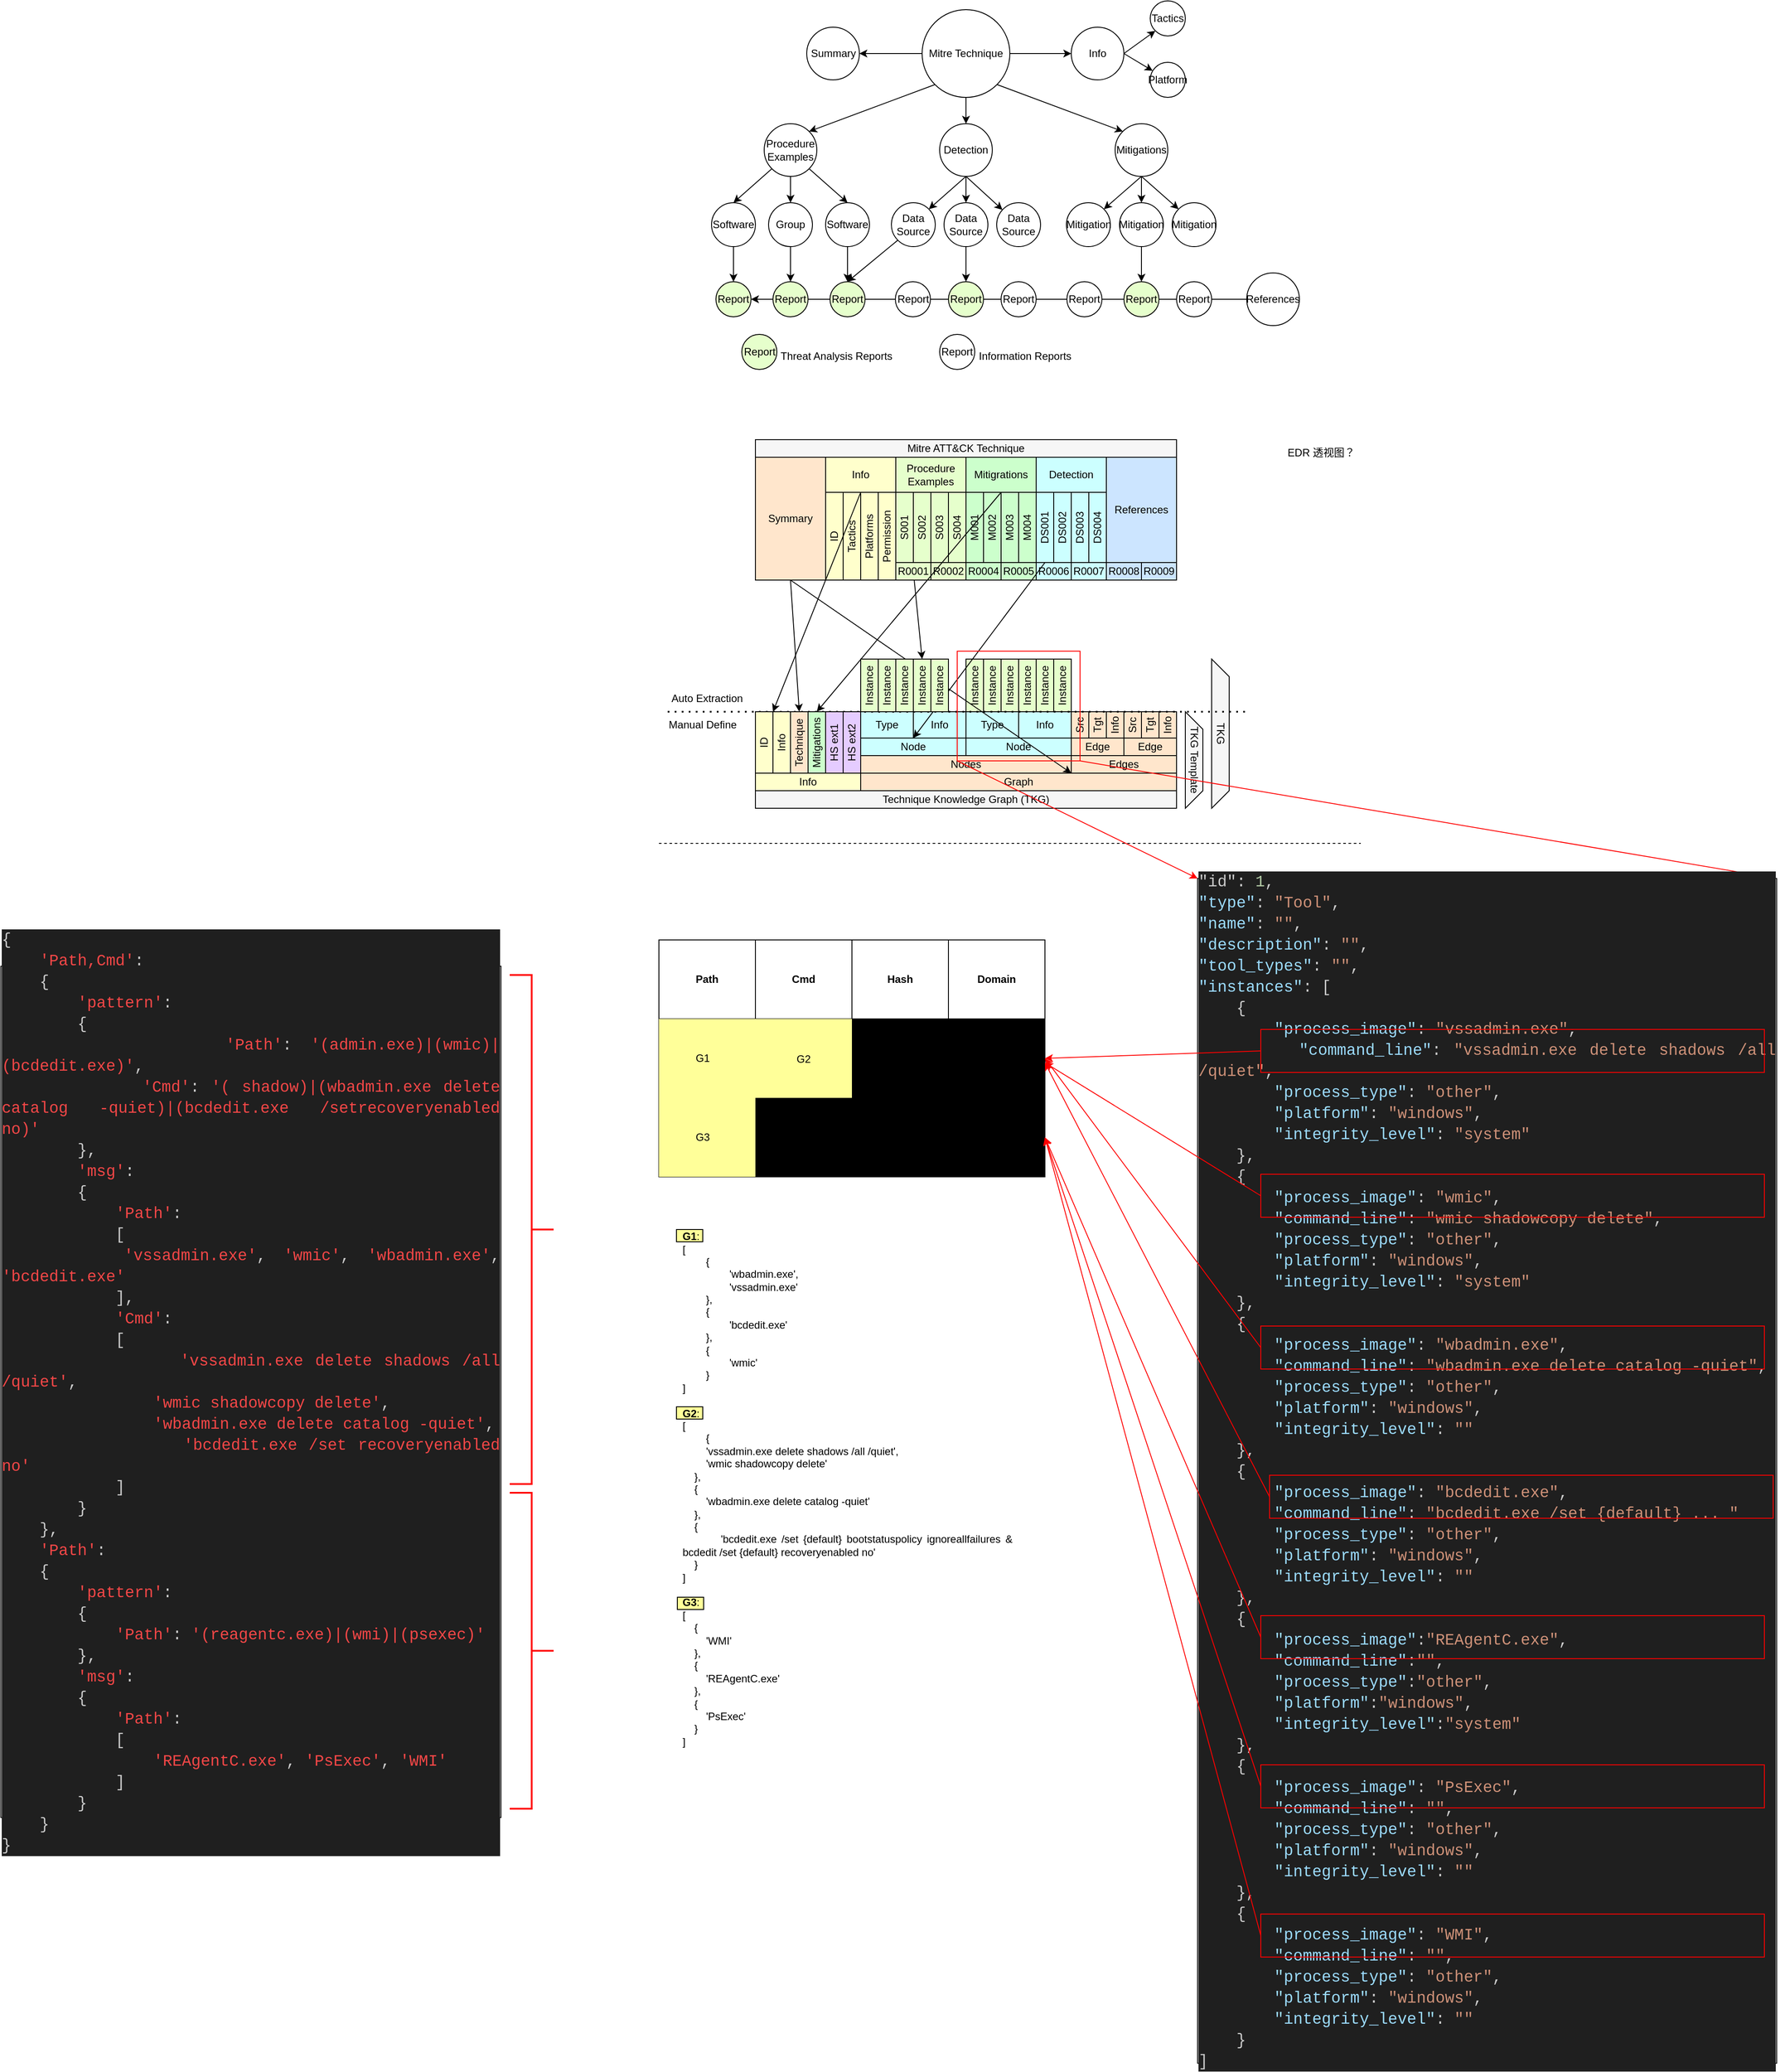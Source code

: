 <mxfile version="21.6.3" type="github">
  <diagram name="第 1 页" id="nwnW5eL0SsdfpGa8sib5">
    <mxGraphModel dx="3617" dy="1243" grid="1" gridSize="10" guides="1" tooltips="1" connect="1" arrows="1" fold="1" page="1" pageScale="1" pageWidth="827" pageHeight="1169" math="0" shadow="0">
      <root>
        <mxCell id="0" />
        <mxCell id="1" parent="0" />
        <mxCell id="n1T2FooysK7BnJ97oA4Y-1" value="" style="endArrow=none;dashed=1;html=1;rounded=0;" edge="1" parent="1">
          <mxGeometry width="50" height="50" relative="1" as="geometry">
            <mxPoint x="10" y="1100" as="sourcePoint" />
            <mxPoint x="810" y="1100" as="targetPoint" />
          </mxGeometry>
        </mxCell>
        <mxCell id="n1T2FooysK7BnJ97oA4Y-2" value="" style="endArrow=classic;html=1;rounded=0;exitX=0;exitY=0.5;exitDx=0;exitDy=0;entryX=1;entryY=0.5;entryDx=0;entryDy=0;" edge="1" parent="1" source="n1T2FooysK7BnJ97oA4Y-9" target="n1T2FooysK7BnJ97oA4Y-10">
          <mxGeometry width="50" height="50" relative="1" as="geometry">
            <mxPoint x="235" y="410" as="sourcePoint" />
            <mxPoint x="235" y="470" as="targetPoint" />
          </mxGeometry>
        </mxCell>
        <mxCell id="n1T2FooysK7BnJ97oA4Y-3" value="Mitre Technique" style="ellipse;whiteSpace=wrap;html=1;aspect=fixed;" vertex="1" parent="1">
          <mxGeometry x="310" y="150" width="100" height="100" as="geometry" />
        </mxCell>
        <mxCell id="n1T2FooysK7BnJ97oA4Y-4" value="Summary" style="ellipse;whiteSpace=wrap;html=1;aspect=fixed;fillColor=#FFFFFF;" vertex="1" parent="1">
          <mxGeometry x="178.5" y="170" width="60" height="60" as="geometry" />
        </mxCell>
        <mxCell id="n1T2FooysK7BnJ97oA4Y-5" value="Procedure&lt;br&gt;Examples" style="ellipse;whiteSpace=wrap;html=1;aspect=fixed;" vertex="1" parent="1">
          <mxGeometry x="130" y="280" width="60" height="60" as="geometry" />
        </mxCell>
        <mxCell id="n1T2FooysK7BnJ97oA4Y-6" value="Software" style="ellipse;whiteSpace=wrap;html=1;aspect=fixed;" vertex="1" parent="1">
          <mxGeometry x="70" y="370" width="50" height="50" as="geometry" />
        </mxCell>
        <mxCell id="n1T2FooysK7BnJ97oA4Y-7" value="Mitigations" style="ellipse;whiteSpace=wrap;html=1;aspect=fixed;" vertex="1" parent="1">
          <mxGeometry x="530" y="280" width="60" height="60" as="geometry" />
        </mxCell>
        <mxCell id="n1T2FooysK7BnJ97oA4Y-8" value="Mitigation" style="ellipse;whiteSpace=wrap;html=1;aspect=fixed;" vertex="1" parent="1">
          <mxGeometry x="595" y="370" width="50" height="50" as="geometry" />
        </mxCell>
        <mxCell id="n1T2FooysK7BnJ97oA4Y-9" value="References" style="ellipse;whiteSpace=wrap;html=1;aspect=fixed;" vertex="1" parent="1">
          <mxGeometry x="680" y="450" width="60" height="60" as="geometry" />
        </mxCell>
        <mxCell id="n1T2FooysK7BnJ97oA4Y-10" value="Report" style="ellipse;whiteSpace=wrap;html=1;aspect=fixed;fillColor=#E6FFCC;" vertex="1" parent="1">
          <mxGeometry x="75" y="460" width="40" height="40" as="geometry" />
        </mxCell>
        <mxCell id="n1T2FooysK7BnJ97oA4Y-11" value="Group" style="ellipse;whiteSpace=wrap;html=1;aspect=fixed;" vertex="1" parent="1">
          <mxGeometry x="135" y="370" width="50" height="50" as="geometry" />
        </mxCell>
        <mxCell id="n1T2FooysK7BnJ97oA4Y-12" value="Report" style="ellipse;whiteSpace=wrap;html=1;aspect=fixed;fillColor=#E6FFCC;" vertex="1" parent="1">
          <mxGeometry x="140" y="460" width="40" height="40" as="geometry" />
        </mxCell>
        <mxCell id="n1T2FooysK7BnJ97oA4Y-13" value="Report" style="ellipse;whiteSpace=wrap;html=1;aspect=fixed;" vertex="1" parent="1">
          <mxGeometry x="279.5" y="460" width="40" height="40" as="geometry" />
        </mxCell>
        <mxCell id="n1T2FooysK7BnJ97oA4Y-14" value="Mitigation" style="ellipse;whiteSpace=wrap;html=1;aspect=fixed;" vertex="1" parent="1">
          <mxGeometry x="535" y="370" width="50" height="50" as="geometry" />
        </mxCell>
        <mxCell id="n1T2FooysK7BnJ97oA4Y-15" value="" style="endArrow=classic;html=1;rounded=0;entryX=1;entryY=0.5;entryDx=0;entryDy=0;exitX=0;exitY=0.5;exitDx=0;exitDy=0;" edge="1" parent="1" source="n1T2FooysK7BnJ97oA4Y-3" target="n1T2FooysK7BnJ97oA4Y-4">
          <mxGeometry width="50" height="50" relative="1" as="geometry">
            <mxPoint x="460.0" y="50" as="sourcePoint" />
            <mxPoint x="530" y="200" as="targetPoint" />
          </mxGeometry>
        </mxCell>
        <mxCell id="n1T2FooysK7BnJ97oA4Y-16" value="" style="endArrow=classic;html=1;rounded=0;entryX=1;entryY=0;entryDx=0;entryDy=0;exitX=0;exitY=1;exitDx=0;exitDy=0;" edge="1" parent="1" source="n1T2FooysK7BnJ97oA4Y-3" target="n1T2FooysK7BnJ97oA4Y-5">
          <mxGeometry width="50" height="50" relative="1" as="geometry">
            <mxPoint x="320" y="210" as="sourcePoint" />
            <mxPoint x="250" y="210" as="targetPoint" />
          </mxGeometry>
        </mxCell>
        <mxCell id="n1T2FooysK7BnJ97oA4Y-17" value="" style="endArrow=classic;html=1;rounded=0;entryX=0;entryY=0;entryDx=0;entryDy=0;exitX=1;exitY=1;exitDx=0;exitDy=0;" edge="1" parent="1" source="n1T2FooysK7BnJ97oA4Y-3" target="n1T2FooysK7BnJ97oA4Y-7">
          <mxGeometry width="50" height="50" relative="1" as="geometry">
            <mxPoint x="330" y="220" as="sourcePoint" />
            <mxPoint x="260" y="220" as="targetPoint" />
          </mxGeometry>
        </mxCell>
        <mxCell id="n1T2FooysK7BnJ97oA4Y-18" value="" style="endArrow=classic;html=1;rounded=0;entryX=0.5;entryY=0;entryDx=0;entryDy=0;exitX=0;exitY=1;exitDx=0;exitDy=0;" edge="1" parent="1" source="n1T2FooysK7BnJ97oA4Y-5" target="n1T2FooysK7BnJ97oA4Y-6">
          <mxGeometry width="50" height="50" relative="1" as="geometry">
            <mxPoint x="245" y="235" as="sourcePoint" />
            <mxPoint x="191" y="289" as="targetPoint" />
          </mxGeometry>
        </mxCell>
        <mxCell id="n1T2FooysK7BnJ97oA4Y-19" value="" style="endArrow=classic;html=1;rounded=0;exitX=0.5;exitY=1;exitDx=0;exitDy=0;" edge="1" parent="1" source="n1T2FooysK7BnJ97oA4Y-5" target="n1T2FooysK7BnJ97oA4Y-11">
          <mxGeometry width="50" height="50" relative="1" as="geometry">
            <mxPoint x="149" y="331" as="sourcePoint" />
            <mxPoint x="105" y="370" as="targetPoint" />
          </mxGeometry>
        </mxCell>
        <mxCell id="n1T2FooysK7BnJ97oA4Y-20" value="" style="endArrow=classic;html=1;rounded=0;entryX=0.5;entryY=0;entryDx=0;entryDy=0;exitX=1;exitY=1;exitDx=0;exitDy=0;" edge="1" parent="1" source="n1T2FooysK7BnJ97oA4Y-5" target="n1T2FooysK7BnJ97oA4Y-35">
          <mxGeometry width="50" height="50" relative="1" as="geometry">
            <mxPoint x="159" y="341" as="sourcePoint" />
            <mxPoint x="115" y="380" as="targetPoint" />
          </mxGeometry>
        </mxCell>
        <mxCell id="n1T2FooysK7BnJ97oA4Y-21" value="" style="endArrow=classic;html=1;rounded=0;entryX=0.5;entryY=0;entryDx=0;entryDy=0;exitX=0.5;exitY=1;exitDx=0;exitDy=0;" edge="1" parent="1" source="n1T2FooysK7BnJ97oA4Y-6" target="n1T2FooysK7BnJ97oA4Y-10">
          <mxGeometry width="50" height="50" relative="1" as="geometry">
            <mxPoint x="239" y="341" as="sourcePoint" />
            <mxPoint x="195" y="380" as="targetPoint" />
          </mxGeometry>
        </mxCell>
        <mxCell id="n1T2FooysK7BnJ97oA4Y-22" value="" style="endArrow=classic;html=1;rounded=0;entryX=0.5;entryY=0;entryDx=0;entryDy=0;exitX=0.5;exitY=1;exitDx=0;exitDy=0;" edge="1" parent="1" source="n1T2FooysK7BnJ97oA4Y-11" target="n1T2FooysK7BnJ97oA4Y-12">
          <mxGeometry width="50" height="50" relative="1" as="geometry">
            <mxPoint x="213" y="423" as="sourcePoint" />
            <mxPoint x="315" y="490" as="targetPoint" />
          </mxGeometry>
        </mxCell>
        <mxCell id="n1T2FooysK7BnJ97oA4Y-23" value="" style="endArrow=classic;html=1;rounded=0;exitX=0.5;exitY=1;exitDx=0;exitDy=0;" edge="1" parent="1" source="n1T2FooysK7BnJ97oA4Y-35" target="n1T2FooysK7BnJ97oA4Y-36">
          <mxGeometry width="50" height="50" relative="1" as="geometry">
            <mxPoint x="223" y="433" as="sourcePoint" />
            <mxPoint x="256.883" y="486.883" as="targetPoint" />
          </mxGeometry>
        </mxCell>
        <mxCell id="n1T2FooysK7BnJ97oA4Y-24" value="" style="endArrow=classic;html=1;rounded=0;entryX=0;entryY=0;entryDx=0;entryDy=0;exitX=0.5;exitY=1;exitDx=0;exitDy=0;" edge="1" parent="1" source="n1T2FooysK7BnJ97oA4Y-7" target="n1T2FooysK7BnJ97oA4Y-8">
          <mxGeometry width="50" height="50" relative="1" as="geometry">
            <mxPoint x="530" y="240" as="sourcePoint" />
            <mxPoint x="600" y="240" as="targetPoint" />
          </mxGeometry>
        </mxCell>
        <mxCell id="n1T2FooysK7BnJ97oA4Y-25" value="" style="endArrow=classic;html=1;rounded=0;entryX=0.5;entryY=0;entryDx=0;entryDy=0;exitX=0.5;exitY=1;exitDx=0;exitDy=0;" edge="1" parent="1" source="n1T2FooysK7BnJ97oA4Y-7" target="n1T2FooysK7BnJ97oA4Y-14">
          <mxGeometry width="50" height="50" relative="1" as="geometry">
            <mxPoint x="540" y="250" as="sourcePoint" />
            <mxPoint x="610" y="250" as="targetPoint" />
          </mxGeometry>
        </mxCell>
        <mxCell id="n1T2FooysK7BnJ97oA4Y-26" value="" style="endArrow=classic;html=1;rounded=0;entryX=1;entryY=0;entryDx=0;entryDy=0;exitX=0.5;exitY=1;exitDx=0;exitDy=0;" edge="1" parent="1" source="n1T2FooysK7BnJ97oA4Y-7" target="n1T2FooysK7BnJ97oA4Y-42">
          <mxGeometry width="50" height="50" relative="1" as="geometry">
            <mxPoint x="550" y="260" as="sourcePoint" />
            <mxPoint x="620" y="260" as="targetPoint" />
          </mxGeometry>
        </mxCell>
        <mxCell id="n1T2FooysK7BnJ97oA4Y-27" value="Threat Analysis Reports" style="text;html=1;strokeColor=none;fillColor=none;align=center;verticalAlign=middle;whiteSpace=wrap;rounded=0;" vertex="1" parent="1">
          <mxGeometry x="145" y="530" width="135" height="30" as="geometry" />
        </mxCell>
        <mxCell id="n1T2FooysK7BnJ97oA4Y-28" value="Information Reports" style="text;html=1;strokeColor=none;fillColor=none;align=center;verticalAlign=middle;whiteSpace=wrap;rounded=0;" vertex="1" parent="1">
          <mxGeometry x="360" y="530" width="135" height="30" as="geometry" />
        </mxCell>
        <mxCell id="n1T2FooysK7BnJ97oA4Y-29" value="Info" style="ellipse;whiteSpace=wrap;html=1;aspect=fixed;" vertex="1" parent="1">
          <mxGeometry x="480" y="170" width="60" height="60" as="geometry" />
        </mxCell>
        <mxCell id="n1T2FooysK7BnJ97oA4Y-30" value="Tactics" style="ellipse;whiteSpace=wrap;html=1;aspect=fixed;" vertex="1" parent="1">
          <mxGeometry x="570" y="140" width="40" height="40" as="geometry" />
        </mxCell>
        <mxCell id="n1T2FooysK7BnJ97oA4Y-31" value="Platform" style="ellipse;whiteSpace=wrap;html=1;aspect=fixed;" vertex="1" parent="1">
          <mxGeometry x="570" y="210" width="40" height="40" as="geometry" />
        </mxCell>
        <mxCell id="n1T2FooysK7BnJ97oA4Y-32" value="" style="endArrow=classic;html=1;rounded=0;entryX=0;entryY=1;entryDx=0;entryDy=0;exitX=1;exitY=0.5;exitDx=0;exitDy=0;" edge="1" parent="1" source="n1T2FooysK7BnJ97oA4Y-29" target="n1T2FooysK7BnJ97oA4Y-30">
          <mxGeometry width="50" height="50" relative="1" as="geometry">
            <mxPoint x="524.5" y="185" as="sourcePoint" />
            <mxPoint x="584.5" y="120" as="targetPoint" />
          </mxGeometry>
        </mxCell>
        <mxCell id="n1T2FooysK7BnJ97oA4Y-33" value="" style="endArrow=classic;html=1;rounded=0;exitX=1;exitY=0.5;exitDx=0;exitDy=0;" edge="1" parent="1" source="n1T2FooysK7BnJ97oA4Y-29" target="n1T2FooysK7BnJ97oA4Y-31">
          <mxGeometry width="50" height="50" relative="1" as="geometry">
            <mxPoint x="535.5" y="189" as="sourcePoint" />
            <mxPoint x="604.5" y="200" as="targetPoint" />
          </mxGeometry>
        </mxCell>
        <mxCell id="n1T2FooysK7BnJ97oA4Y-34" value="" style="endArrow=classic;html=1;rounded=0;entryX=0;entryY=0.5;entryDx=0;entryDy=0;exitX=1;exitY=0.5;exitDx=0;exitDy=0;" edge="1" parent="1" source="n1T2FooysK7BnJ97oA4Y-3" target="n1T2FooysK7BnJ97oA4Y-29">
          <mxGeometry width="50" height="50" relative="1" as="geometry">
            <mxPoint x="405" y="245" as="sourcePoint" />
            <mxPoint x="459" y="299" as="targetPoint" />
          </mxGeometry>
        </mxCell>
        <mxCell id="n1T2FooysK7BnJ97oA4Y-35" value="Software" style="ellipse;whiteSpace=wrap;html=1;aspect=fixed;" vertex="1" parent="1">
          <mxGeometry x="200" y="370" width="50" height="50" as="geometry" />
        </mxCell>
        <mxCell id="n1T2FooysK7BnJ97oA4Y-36" value="Report" style="ellipse;whiteSpace=wrap;html=1;aspect=fixed;fillColor=#E6FFCC;" vertex="1" parent="1">
          <mxGeometry x="205" y="460" width="40" height="40" as="geometry" />
        </mxCell>
        <mxCell id="n1T2FooysK7BnJ97oA4Y-37" value="Report" style="ellipse;whiteSpace=wrap;html=1;aspect=fixed;fillColor=#E6FFCC;" vertex="1" parent="1">
          <mxGeometry x="340" y="460" width="40" height="40" as="geometry" />
        </mxCell>
        <mxCell id="n1T2FooysK7BnJ97oA4Y-38" value="Report" style="ellipse;whiteSpace=wrap;html=1;aspect=fixed;fillColor=#E6FFCC;" vertex="1" parent="1">
          <mxGeometry x="540" y="460" width="40" height="40" as="geometry" />
        </mxCell>
        <mxCell id="n1T2FooysK7BnJ97oA4Y-39" value="Report" style="ellipse;whiteSpace=wrap;html=1;aspect=fixed;fillColor=#FFFFFF;" vertex="1" parent="1">
          <mxGeometry x="600" y="460" width="40" height="40" as="geometry" />
        </mxCell>
        <mxCell id="n1T2FooysK7BnJ97oA4Y-40" value="" style="endArrow=classic;html=1;rounded=0;exitX=0.5;exitY=1;exitDx=0;exitDy=0;" edge="1" parent="1" source="n1T2FooysK7BnJ97oA4Y-14" target="n1T2FooysK7BnJ97oA4Y-38">
          <mxGeometry width="50" height="50" relative="1" as="geometry">
            <mxPoint x="430" y="370" as="sourcePoint" />
            <mxPoint x="413" y="500" as="targetPoint" />
          </mxGeometry>
        </mxCell>
        <mxCell id="n1T2FooysK7BnJ97oA4Y-41" value="Report" style="ellipse;whiteSpace=wrap;html=1;aspect=fixed;" vertex="1" parent="1">
          <mxGeometry x="475" y="460" width="40" height="40" as="geometry" />
        </mxCell>
        <mxCell id="n1T2FooysK7BnJ97oA4Y-42" value="Mitigation" style="ellipse;whiteSpace=wrap;html=1;aspect=fixed;" vertex="1" parent="1">
          <mxGeometry x="474.5" y="370" width="50" height="50" as="geometry" />
        </mxCell>
        <mxCell id="n1T2FooysK7BnJ97oA4Y-43" value="Mitre ATT&amp;amp;CK Technique" style="rounded=0;whiteSpace=wrap;html=1;fillColor=#F6F6F6;" vertex="1" parent="1">
          <mxGeometry x="120" y="640" width="480" height="20" as="geometry" />
        </mxCell>
        <mxCell id="n1T2FooysK7BnJ97oA4Y-44" value="Symmary" style="rounded=0;whiteSpace=wrap;html=1;fillColor=#FFE6CC;" vertex="1" parent="1">
          <mxGeometry x="120" y="660" width="80" height="140" as="geometry" />
        </mxCell>
        <mxCell id="n1T2FooysK7BnJ97oA4Y-45" value="Info" style="rounded=0;whiteSpace=wrap;html=1;fillColor=#FFFFCC;" vertex="1" parent="1">
          <mxGeometry x="200" y="660" width="80" height="40" as="geometry" />
        </mxCell>
        <mxCell id="n1T2FooysK7BnJ97oA4Y-46" value="References" style="rounded=0;whiteSpace=wrap;html=1;fillColor=#CCE5FF;" vertex="1" parent="1">
          <mxGeometry x="520" y="660" width="80" height="120" as="geometry" />
        </mxCell>
        <mxCell id="n1T2FooysK7BnJ97oA4Y-47" value="Detection" style="rounded=0;whiteSpace=wrap;html=1;fillColor=#CCFFFF;" vertex="1" parent="1">
          <mxGeometry x="440" y="660" width="80" height="40" as="geometry" />
        </mxCell>
        <mxCell id="n1T2FooysK7BnJ97oA4Y-48" value="Mitigrations" style="rounded=0;whiteSpace=wrap;html=1;fillColor=#CCFFCC;" vertex="1" parent="1">
          <mxGeometry x="360" y="660" width="80" height="40" as="geometry" />
        </mxCell>
        <mxCell id="n1T2FooysK7BnJ97oA4Y-49" value="Procedure&lt;br&gt;Examples" style="rounded=0;whiteSpace=wrap;html=1;fillColor=#E6FFCC;" vertex="1" parent="1">
          <mxGeometry x="280" y="660" width="80" height="40" as="geometry" />
        </mxCell>
        <mxCell id="n1T2FooysK7BnJ97oA4Y-50" value="" style="group;rotation=-90;fillColor=#CCFFFF;" vertex="1" connectable="0" parent="1">
          <mxGeometry x="440" y="700" width="80" height="80" as="geometry" />
        </mxCell>
        <mxCell id="n1T2FooysK7BnJ97oA4Y-51" value="DS004" style="rounded=0;whiteSpace=wrap;html=1;rotation=-90;fillColor=#CCFFFF;" vertex="1" parent="n1T2FooysK7BnJ97oA4Y-50">
          <mxGeometry x="30" y="30" width="80" height="20" as="geometry" />
        </mxCell>
        <mxCell id="n1T2FooysK7BnJ97oA4Y-52" value="DS003" style="rounded=0;whiteSpace=wrap;html=1;rotation=-90;fillColor=#CCFFFF;" vertex="1" parent="n1T2FooysK7BnJ97oA4Y-50">
          <mxGeometry x="10" y="30" width="80" height="20" as="geometry" />
        </mxCell>
        <mxCell id="n1T2FooysK7BnJ97oA4Y-53" value="DS002" style="rounded=0;whiteSpace=wrap;html=1;rotation=-90;fillColor=#CCFFFF;" vertex="1" parent="n1T2FooysK7BnJ97oA4Y-50">
          <mxGeometry x="-10" y="30" width="80" height="20" as="geometry" />
        </mxCell>
        <mxCell id="n1T2FooysK7BnJ97oA4Y-54" value="DS001" style="rounded=0;whiteSpace=wrap;html=1;rotation=-90;fillColor=#CCFFFF;" vertex="1" parent="n1T2FooysK7BnJ97oA4Y-50">
          <mxGeometry x="-30" y="30" width="80" height="20" as="geometry" />
        </mxCell>
        <mxCell id="n1T2FooysK7BnJ97oA4Y-55" value="" style="group;rotation=-90;fillColor=#CCFFCC;" vertex="1" connectable="0" parent="1">
          <mxGeometry x="360" y="700" width="80" height="80" as="geometry" />
        </mxCell>
        <mxCell id="n1T2FooysK7BnJ97oA4Y-56" value="M004" style="rounded=0;whiteSpace=wrap;html=1;rotation=-90;fillColor=#CCFFCC;" vertex="1" parent="n1T2FooysK7BnJ97oA4Y-55">
          <mxGeometry x="30" y="30" width="80" height="20" as="geometry" />
        </mxCell>
        <mxCell id="n1T2FooysK7BnJ97oA4Y-57" value="M003" style="rounded=0;whiteSpace=wrap;html=1;rotation=-90;fillColor=#CCFFCC;" vertex="1" parent="n1T2FooysK7BnJ97oA4Y-55">
          <mxGeometry x="10" y="30" width="80" height="20" as="geometry" />
        </mxCell>
        <mxCell id="n1T2FooysK7BnJ97oA4Y-58" value="M002" style="rounded=0;whiteSpace=wrap;html=1;rotation=-90;fillColor=#CCFFCC;" vertex="1" parent="n1T2FooysK7BnJ97oA4Y-55">
          <mxGeometry x="-10" y="30" width="80" height="20" as="geometry" />
        </mxCell>
        <mxCell id="n1T2FooysK7BnJ97oA4Y-59" value="M001" style="rounded=0;whiteSpace=wrap;html=1;rotation=-90;fillColor=#CCFFCC;" vertex="1" parent="n1T2FooysK7BnJ97oA4Y-55">
          <mxGeometry x="-30" y="30" width="80" height="20" as="geometry" />
        </mxCell>
        <mxCell id="n1T2FooysK7BnJ97oA4Y-60" value="" style="group;rotation=-90;fillColor=#E6FFCC;" vertex="1" connectable="0" parent="1">
          <mxGeometry x="280" y="700" width="80" height="80" as="geometry" />
        </mxCell>
        <mxCell id="n1T2FooysK7BnJ97oA4Y-61" value="S004" style="rounded=0;whiteSpace=wrap;html=1;rotation=-90;fillColor=#E6FFCC;" vertex="1" parent="n1T2FooysK7BnJ97oA4Y-60">
          <mxGeometry x="30" y="30" width="80" height="20" as="geometry" />
        </mxCell>
        <mxCell id="n1T2FooysK7BnJ97oA4Y-62" value="S003" style="rounded=0;whiteSpace=wrap;html=1;rotation=-90;fillColor=#E6FFCC;" vertex="1" parent="n1T2FooysK7BnJ97oA4Y-60">
          <mxGeometry x="10" y="30" width="80" height="20" as="geometry" />
        </mxCell>
        <mxCell id="n1T2FooysK7BnJ97oA4Y-63" value="S002" style="rounded=0;whiteSpace=wrap;html=1;rotation=-90;fillColor=#E6FFCC;" vertex="1" parent="n1T2FooysK7BnJ97oA4Y-60">
          <mxGeometry x="-10" y="30" width="80" height="20" as="geometry" />
        </mxCell>
        <mxCell id="n1T2FooysK7BnJ97oA4Y-64" value="S001" style="rounded=0;whiteSpace=wrap;html=1;rotation=-90;fillColor=#E6FFCC;" vertex="1" parent="n1T2FooysK7BnJ97oA4Y-60">
          <mxGeometry x="-30" y="30" width="80" height="20" as="geometry" />
        </mxCell>
        <mxCell id="n1T2FooysK7BnJ97oA4Y-65" value="R0008" style="rounded=0;whiteSpace=wrap;html=1;fillColor=#CCE5FF;" vertex="1" parent="1">
          <mxGeometry x="520" y="780" width="40" height="20" as="geometry" />
        </mxCell>
        <mxCell id="n1T2FooysK7BnJ97oA4Y-66" value="R0009" style="rounded=0;whiteSpace=wrap;html=1;fillColor=#CCE5FF;" vertex="1" parent="1">
          <mxGeometry x="560" y="780" width="40" height="20" as="geometry" />
        </mxCell>
        <mxCell id="n1T2FooysK7BnJ97oA4Y-67" value="R0005" style="rounded=0;whiteSpace=wrap;html=1;fillColor=#CCFFCC;" vertex="1" parent="1">
          <mxGeometry x="400" y="780" width="40" height="20" as="geometry" />
        </mxCell>
        <mxCell id="n1T2FooysK7BnJ97oA4Y-68" value="R0006" style="rounded=0;whiteSpace=wrap;html=1;fillColor=#CCFFFF;" vertex="1" parent="1">
          <mxGeometry x="440" y="780" width="40" height="20" as="geometry" />
        </mxCell>
        <mxCell id="n1T2FooysK7BnJ97oA4Y-69" value="R0007" style="rounded=0;whiteSpace=wrap;html=1;fillColor=#CCFFFF;" vertex="1" parent="1">
          <mxGeometry x="480" y="780" width="40" height="20" as="geometry" />
        </mxCell>
        <mxCell id="n1T2FooysK7BnJ97oA4Y-70" value="R0001" style="rounded=0;whiteSpace=wrap;html=1;fillColor=#E6FFCC;" vertex="1" parent="1">
          <mxGeometry x="280" y="780" width="40" height="20" as="geometry" />
        </mxCell>
        <mxCell id="n1T2FooysK7BnJ97oA4Y-71" value="R0002" style="rounded=0;whiteSpace=wrap;html=1;fillColor=#E6FFCC;" vertex="1" parent="1">
          <mxGeometry x="320" y="780" width="40" height="20" as="geometry" />
        </mxCell>
        <mxCell id="n1T2FooysK7BnJ97oA4Y-72" value="R0004" style="rounded=0;whiteSpace=wrap;html=1;fillColor=#CCFFCC;" vertex="1" parent="1">
          <mxGeometry x="360" y="780" width="40" height="20" as="geometry" />
        </mxCell>
        <mxCell id="n1T2FooysK7BnJ97oA4Y-73" value="Permission" style="rounded=0;whiteSpace=wrap;html=1;rotation=-90;container=0;fillColor=#FFFFCC;" vertex="1" parent="1">
          <mxGeometry x="220" y="740" width="100" height="20" as="geometry" />
        </mxCell>
        <mxCell id="n1T2FooysK7BnJ97oA4Y-74" value="Platforms" style="rounded=0;whiteSpace=wrap;html=1;rotation=-90;container=0;fillColor=#FFFFCC;" vertex="1" parent="1">
          <mxGeometry x="200" y="740" width="100" height="20" as="geometry" />
        </mxCell>
        <mxCell id="n1T2FooysK7BnJ97oA4Y-75" value="Tactics" style="rounded=0;whiteSpace=wrap;html=1;rotation=-90;container=0;fillColor=#FFFFCC;" vertex="1" parent="1">
          <mxGeometry x="180" y="740" width="100" height="20" as="geometry" />
        </mxCell>
        <mxCell id="n1T2FooysK7BnJ97oA4Y-76" value="ID" style="rounded=0;whiteSpace=wrap;html=1;rotation=-90;container=0;fillColor=#FFFFCC;" vertex="1" parent="1">
          <mxGeometry x="160" y="740" width="100" height="20" as="geometry" />
        </mxCell>
        <mxCell id="n1T2FooysK7BnJ97oA4Y-77" value="Detection" style="ellipse;whiteSpace=wrap;html=1;aspect=fixed;" vertex="1" parent="1">
          <mxGeometry x="330" y="280" width="60" height="60" as="geometry" />
        </mxCell>
        <mxCell id="n1T2FooysK7BnJ97oA4Y-78" value="Report" style="ellipse;whiteSpace=wrap;html=1;aspect=fixed;" vertex="1" parent="1">
          <mxGeometry x="400" y="460" width="40" height="40" as="geometry" />
        </mxCell>
        <mxCell id="n1T2FooysK7BnJ97oA4Y-79" value="Data&lt;br&gt;Source" style="ellipse;whiteSpace=wrap;html=1;aspect=fixed;" vertex="1" parent="1">
          <mxGeometry x="335" y="370" width="50" height="50" as="geometry" />
        </mxCell>
        <mxCell id="n1T2FooysK7BnJ97oA4Y-80" value="Data&lt;br&gt;Source" style="ellipse;whiteSpace=wrap;html=1;aspect=fixed;" vertex="1" parent="1">
          <mxGeometry x="275" y="370" width="50" height="50" as="geometry" />
        </mxCell>
        <mxCell id="n1T2FooysK7BnJ97oA4Y-81" value="Data&lt;br&gt;Source" style="ellipse;whiteSpace=wrap;html=1;aspect=fixed;" vertex="1" parent="1">
          <mxGeometry x="395" y="370" width="50" height="50" as="geometry" />
        </mxCell>
        <mxCell id="n1T2FooysK7BnJ97oA4Y-82" value="" style="endArrow=classic;html=1;rounded=0;exitX=0.5;exitY=1;exitDx=0;exitDy=0;entryX=1;entryY=0;entryDx=0;entryDy=0;" edge="1" parent="1" source="n1T2FooysK7BnJ97oA4Y-77" target="n1T2FooysK7BnJ97oA4Y-80">
          <mxGeometry width="50" height="50" relative="1" as="geometry">
            <mxPoint x="235" y="430" as="sourcePoint" />
            <mxPoint x="235" y="490" as="targetPoint" />
          </mxGeometry>
        </mxCell>
        <mxCell id="n1T2FooysK7BnJ97oA4Y-83" value="" style="endArrow=classic;html=1;rounded=0;" edge="1" parent="1" target="n1T2FooysK7BnJ97oA4Y-79">
          <mxGeometry width="50" height="50" relative="1" as="geometry">
            <mxPoint x="360" y="340" as="sourcePoint" />
            <mxPoint x="310" y="380" as="targetPoint" />
          </mxGeometry>
        </mxCell>
        <mxCell id="n1T2FooysK7BnJ97oA4Y-84" value="" style="endArrow=classic;html=1;rounded=0;exitX=0.5;exitY=1;exitDx=0;exitDy=0;" edge="1" parent="1" source="n1T2FooysK7BnJ97oA4Y-77" target="n1T2FooysK7BnJ97oA4Y-81">
          <mxGeometry width="50" height="50" relative="1" as="geometry">
            <mxPoint x="380" y="360" as="sourcePoint" />
            <mxPoint x="320" y="390" as="targetPoint" />
          </mxGeometry>
        </mxCell>
        <mxCell id="n1T2FooysK7BnJ97oA4Y-85" value="" style="endArrow=classic;html=1;rounded=0;exitX=0.5;exitY=1;exitDx=0;exitDy=0;" edge="1" parent="1" source="n1T2FooysK7BnJ97oA4Y-79" target="n1T2FooysK7BnJ97oA4Y-37">
          <mxGeometry width="50" height="50" relative="1" as="geometry">
            <mxPoint x="235" y="430" as="sourcePoint" />
            <mxPoint x="235" y="490" as="targetPoint" />
          </mxGeometry>
        </mxCell>
        <mxCell id="n1T2FooysK7BnJ97oA4Y-86" value="" style="endArrow=classic;html=1;rounded=0;exitX=0.5;exitY=1;exitDx=0;exitDy=0;" edge="1" parent="1" source="n1T2FooysK7BnJ97oA4Y-3" target="n1T2FooysK7BnJ97oA4Y-77">
          <mxGeometry width="50" height="50" relative="1" as="geometry">
            <mxPoint x="245" y="440" as="sourcePoint" />
            <mxPoint x="245" y="500" as="targetPoint" />
          </mxGeometry>
        </mxCell>
        <mxCell id="n1T2FooysK7BnJ97oA4Y-87" value="Technique Knowledge Graph (TKG)" style="rounded=0;whiteSpace=wrap;html=1;fillColor=#F6F6F6;" vertex="1" parent="1">
          <mxGeometry x="120" y="1040" width="480" height="20" as="geometry" />
        </mxCell>
        <mxCell id="n1T2FooysK7BnJ97oA4Y-88" value="Info" style="rounded=0;whiteSpace=wrap;html=1;fillColor=#FFFFCC;" vertex="1" parent="1">
          <mxGeometry x="120" y="1020" width="120" height="20" as="geometry" />
        </mxCell>
        <mxCell id="n1T2FooysK7BnJ97oA4Y-89" value="Graph" style="rounded=0;whiteSpace=wrap;html=1;fillColor=#FFE6CC;" vertex="1" parent="1">
          <mxGeometry x="240" y="1020" width="360" height="20" as="geometry" />
        </mxCell>
        <mxCell id="n1T2FooysK7BnJ97oA4Y-90" value="Nodes" style="rounded=0;whiteSpace=wrap;html=1;fillColor=#FFE6CC;" vertex="1" parent="1">
          <mxGeometry x="240" y="1000" width="240" height="20" as="geometry" />
        </mxCell>
        <mxCell id="n1T2FooysK7BnJ97oA4Y-91" value="Edges" style="rounded=0;whiteSpace=wrap;html=1;fillColor=#FFE6CC;" vertex="1" parent="1">
          <mxGeometry x="480" y="1000" width="120" height="20" as="geometry" />
        </mxCell>
        <mxCell id="n1T2FooysK7BnJ97oA4Y-92" value="Node" style="rounded=0;whiteSpace=wrap;html=1;fillColor=#CCFFFF;" vertex="1" parent="1">
          <mxGeometry x="240" y="980" width="120" height="20" as="geometry" />
        </mxCell>
        <mxCell id="n1T2FooysK7BnJ97oA4Y-93" value="Node" style="rounded=0;whiteSpace=wrap;html=1;fillColor=#CCFFFF;" vertex="1" parent="1">
          <mxGeometry x="360" y="980" width="120" height="20" as="geometry" />
        </mxCell>
        <mxCell id="n1T2FooysK7BnJ97oA4Y-94" value="Edge" style="rounded=0;whiteSpace=wrap;html=1;fillColor=#FFE6CC;" vertex="1" parent="1">
          <mxGeometry x="480" y="980" width="60" height="20" as="geometry" />
        </mxCell>
        <mxCell id="n1T2FooysK7BnJ97oA4Y-95" value="Edge" style="rounded=0;whiteSpace=wrap;html=1;fillColor=#FFE6CC;" vertex="1" parent="1">
          <mxGeometry x="540" y="980" width="60" height="20" as="geometry" />
        </mxCell>
        <mxCell id="n1T2FooysK7BnJ97oA4Y-96" value="TKG Template" style="shape=trapezoid;perimeter=trapezoidPerimeter;whiteSpace=wrap;html=1;fixedSize=1;rotation=90;fillColor=#F6F6F6;" vertex="1" parent="1">
          <mxGeometry x="565" y="995" width="110" height="20" as="geometry" />
        </mxCell>
        <mxCell id="n1T2FooysK7BnJ97oA4Y-97" value="TKG" style="shape=trapezoid;perimeter=trapezoidPerimeter;whiteSpace=wrap;html=1;fixedSize=1;rotation=90;fillColor=#F6F6F6;" vertex="1" parent="1">
          <mxGeometry x="565" y="965" width="170" height="20" as="geometry" />
        </mxCell>
        <mxCell id="n1T2FooysK7BnJ97oA4Y-98" value="Type" style="rounded=0;whiteSpace=wrap;html=1;fillColor=#CCFFFF;" vertex="1" parent="1">
          <mxGeometry x="240" y="950" width="60" height="30" as="geometry" />
        </mxCell>
        <mxCell id="n1T2FooysK7BnJ97oA4Y-99" value="Info" style="rounded=0;whiteSpace=wrap;html=1;fillColor=#CCFFFF;" vertex="1" parent="1">
          <mxGeometry x="300" y="950" width="60" height="30" as="geometry" />
        </mxCell>
        <mxCell id="n1T2FooysK7BnJ97oA4Y-100" value="Type" style="rounded=0;whiteSpace=wrap;html=1;fillColor=#CCFFFF;" vertex="1" parent="1">
          <mxGeometry x="360" y="950" width="60" height="30" as="geometry" />
        </mxCell>
        <mxCell id="n1T2FooysK7BnJ97oA4Y-101" value="Info" style="rounded=0;whiteSpace=wrap;html=1;fillColor=#CCFFFF;" vertex="1" parent="1">
          <mxGeometry x="420" y="950" width="60" height="30" as="geometry" />
        </mxCell>
        <mxCell id="n1T2FooysK7BnJ97oA4Y-102" value="" style="group;fillColor=#FFE6CC;" vertex="1" connectable="0" parent="1">
          <mxGeometry x="540" y="950" width="60" height="30" as="geometry" />
        </mxCell>
        <mxCell id="n1T2FooysK7BnJ97oA4Y-103" value="Src" style="rounded=0;whiteSpace=wrap;html=1;rotation=-90;fillColor=#FFE6CC;" vertex="1" parent="n1T2FooysK7BnJ97oA4Y-102">
          <mxGeometry x="-5" y="5" width="30" height="20" as="geometry" />
        </mxCell>
        <mxCell id="n1T2FooysK7BnJ97oA4Y-104" value="Tgt" style="rounded=0;whiteSpace=wrap;html=1;rotation=-90;fillColor=#FFE6CC;" vertex="1" parent="n1T2FooysK7BnJ97oA4Y-102">
          <mxGeometry x="15" y="5" width="30" height="20" as="geometry" />
        </mxCell>
        <mxCell id="n1T2FooysK7BnJ97oA4Y-105" value="Info" style="rounded=0;whiteSpace=wrap;html=1;rotation=-90;fillColor=#FFE6CC;" vertex="1" parent="n1T2FooysK7BnJ97oA4Y-102">
          <mxGeometry x="35" y="5" width="30" height="20" as="geometry" />
        </mxCell>
        <mxCell id="n1T2FooysK7BnJ97oA4Y-106" value="" style="group;fillColor=#FFE6CC;" vertex="1" connectable="0" parent="1">
          <mxGeometry x="480" y="950" width="60" height="30" as="geometry" />
        </mxCell>
        <mxCell id="n1T2FooysK7BnJ97oA4Y-107" value="Src" style="rounded=0;whiteSpace=wrap;html=1;rotation=-90;fillColor=#FFE6CC;" vertex="1" parent="n1T2FooysK7BnJ97oA4Y-106">
          <mxGeometry x="-5" y="5" width="30" height="20" as="geometry" />
        </mxCell>
        <mxCell id="n1T2FooysK7BnJ97oA4Y-108" value="Tgt" style="rounded=0;whiteSpace=wrap;html=1;rotation=-90;fillColor=#FFE6CC;" vertex="1" parent="n1T2FooysK7BnJ97oA4Y-106">
          <mxGeometry x="15" y="5" width="30" height="20" as="geometry" />
        </mxCell>
        <mxCell id="n1T2FooysK7BnJ97oA4Y-109" value="Info" style="rounded=0;whiteSpace=wrap;html=1;rotation=-90;fillColor=#FFE6CC;" vertex="1" parent="n1T2FooysK7BnJ97oA4Y-106">
          <mxGeometry x="35" y="5" width="30" height="20" as="geometry" />
        </mxCell>
        <mxCell id="n1T2FooysK7BnJ97oA4Y-110" value="" style="group;rotation=-90;fillColor=#E6FFCC;" vertex="1" connectable="0" parent="1">
          <mxGeometry x="380" y="870" width="60" height="100" as="geometry" />
        </mxCell>
        <mxCell id="n1T2FooysK7BnJ97oA4Y-111" value="Instance" style="rounded=0;whiteSpace=wrap;html=1;rotation=-90;fillColor=#E6FFCC;" vertex="1" parent="n1T2FooysK7BnJ97oA4Y-110">
          <mxGeometry x="-40" y="40" width="60" height="20" as="geometry" />
        </mxCell>
        <mxCell id="n1T2FooysK7BnJ97oA4Y-112" value="Instance" style="rounded=0;whiteSpace=wrap;html=1;rotation=-90;fillColor=#E6FFCC;" vertex="1" parent="n1T2FooysK7BnJ97oA4Y-110">
          <mxGeometry x="-20" y="40" width="60" height="20" as="geometry" />
        </mxCell>
        <mxCell id="n1T2FooysK7BnJ97oA4Y-113" value="Instance" style="rounded=0;whiteSpace=wrap;html=1;rotation=-90;fillColor=#E6FFCC;" vertex="1" parent="n1T2FooysK7BnJ97oA4Y-110">
          <mxGeometry y="40" width="60" height="20" as="geometry" />
        </mxCell>
        <mxCell id="n1T2FooysK7BnJ97oA4Y-114" value="Instance" style="rounded=0;whiteSpace=wrap;html=1;rotation=-90;fillColor=#E6FFCC;" vertex="1" parent="n1T2FooysK7BnJ97oA4Y-110">
          <mxGeometry x="20" y="40" width="60" height="20" as="geometry" />
        </mxCell>
        <mxCell id="n1T2FooysK7BnJ97oA4Y-115" value="Instance" style="rounded=0;whiteSpace=wrap;html=1;rotation=-90;fillColor=#E6FFCC;" vertex="1" parent="n1T2FooysK7BnJ97oA4Y-110">
          <mxGeometry x="40" y="40" width="60" height="20" as="geometry" />
        </mxCell>
        <mxCell id="n1T2FooysK7BnJ97oA4Y-116" value="Instance" style="rounded=0;whiteSpace=wrap;html=1;rotation=-90;fillColor=#E6FFCC;" vertex="1" parent="1">
          <mxGeometry x="440" y="910" width="60" height="20" as="geometry" />
        </mxCell>
        <mxCell id="n1T2FooysK7BnJ97oA4Y-117" value="" style="endArrow=none;dashed=1;html=1;dashPattern=1 3;strokeWidth=2;rounded=0;exitX=0;exitY=1;exitDx=0;exitDy=0;" edge="1" parent="1" source="n1T2FooysK7BnJ97oA4Y-119">
          <mxGeometry width="50" height="50" relative="1" as="geometry">
            <mxPoint x="40" y="950" as="sourcePoint" />
            <mxPoint x="680" y="950" as="targetPoint" />
          </mxGeometry>
        </mxCell>
        <mxCell id="n1T2FooysK7BnJ97oA4Y-118" value="Manual Define" style="text;html=1;strokeColor=none;fillColor=none;align=center;verticalAlign=middle;whiteSpace=wrap;rounded=0;" vertex="1" parent="1">
          <mxGeometry x="20" y="950" width="80" height="30" as="geometry" />
        </mxCell>
        <mxCell id="n1T2FooysK7BnJ97oA4Y-119" value="Auto Extraction" style="text;html=1;strokeColor=none;fillColor=none;align=center;verticalAlign=middle;whiteSpace=wrap;rounded=0;" vertex="1" parent="1">
          <mxGeometry x="20" y="920" width="90" height="30" as="geometry" />
        </mxCell>
        <mxCell id="n1T2FooysK7BnJ97oA4Y-120" value="" style="group;rotation=-90;fillColor=#FFFFFF;container=0;" vertex="1" connectable="0" parent="1">
          <mxGeometry x="140" y="940" width="60" height="100" as="geometry" />
        </mxCell>
        <mxCell id="n1T2FooysK7BnJ97oA4Y-121" value="ID" style="rounded=0;whiteSpace=wrap;html=1;rotation=-90;fillColor=#FFFFCC;" vertex="1" parent="1">
          <mxGeometry x="95" y="975" width="70" height="20" as="geometry" />
        </mxCell>
        <mxCell id="n1T2FooysK7BnJ97oA4Y-122" value="Info" style="rounded=0;whiteSpace=wrap;html=1;rotation=-90;fillColor=#FFFFCC;" vertex="1" parent="1">
          <mxGeometry x="115" y="975" width="70" height="20" as="geometry" />
        </mxCell>
        <mxCell id="n1T2FooysK7BnJ97oA4Y-123" value="Technique" style="rounded=0;whiteSpace=wrap;html=1;rotation=-90;fillColor=#FFE6CC;" vertex="1" parent="1">
          <mxGeometry x="135" y="975" width="70" height="20" as="geometry" />
        </mxCell>
        <mxCell id="n1T2FooysK7BnJ97oA4Y-124" value="Mitigations" style="rounded=0;whiteSpace=wrap;html=1;rotation=-90;fillColor=#CCFFCC;" vertex="1" parent="1">
          <mxGeometry x="155" y="975" width="70" height="20" as="geometry" />
        </mxCell>
        <mxCell id="n1T2FooysK7BnJ97oA4Y-125" value="HS ext1" style="rounded=0;whiteSpace=wrap;html=1;rotation=-90;fillColor=#E5CCFF;" vertex="1" parent="1">
          <mxGeometry x="175" y="975" width="70" height="20" as="geometry" />
        </mxCell>
        <mxCell id="n1T2FooysK7BnJ97oA4Y-126" value="HS ext2" style="rounded=0;whiteSpace=wrap;html=1;rotation=-90;fillColor=#E5CCFF;" vertex="1" parent="1">
          <mxGeometry x="195" y="975" width="70" height="20" as="geometry" />
        </mxCell>
        <mxCell id="n1T2FooysK7BnJ97oA4Y-127" value="" style="endArrow=classic;html=1;rounded=0;exitX=0;exitY=1;exitDx=0;exitDy=0;entryX=0.5;entryY=0;entryDx=0;entryDy=0;" edge="1" parent="1" source="n1T2FooysK7BnJ97oA4Y-80" target="n1T2FooysK7BnJ97oA4Y-36">
          <mxGeometry width="50" height="50" relative="1" as="geometry">
            <mxPoint x="370" y="430" as="sourcePoint" />
            <mxPoint x="370" y="470" as="targetPoint" />
          </mxGeometry>
        </mxCell>
        <mxCell id="n1T2FooysK7BnJ97oA4Y-128" value="Report" style="ellipse;whiteSpace=wrap;html=1;aspect=fixed;fillColor=#E6FFCC;" vertex="1" parent="1">
          <mxGeometry x="104.5" y="520" width="40" height="40" as="geometry" />
        </mxCell>
        <mxCell id="n1T2FooysK7BnJ97oA4Y-129" value="Report" style="ellipse;whiteSpace=wrap;html=1;aspect=fixed;" vertex="1" parent="1">
          <mxGeometry x="330" y="520" width="40" height="40" as="geometry" />
        </mxCell>
        <mxCell id="n1T2FooysK7BnJ97oA4Y-130" value="" style="endArrow=classic;html=1;rounded=0;exitX=0;exitY=0.5;exitDx=0;exitDy=0;entryX=1;entryY=1;entryDx=0;entryDy=0;" edge="1" parent="1" source="n1T2FooysK7BnJ97oA4Y-54" target="n1T2FooysK7BnJ97oA4Y-98">
          <mxGeometry width="50" height="50" relative="1" as="geometry">
            <mxPoint x="410" y="870" as="sourcePoint" />
            <mxPoint x="460" y="820" as="targetPoint" />
          </mxGeometry>
        </mxCell>
        <mxCell id="n1T2FooysK7BnJ97oA4Y-131" value="" style="endArrow=classic;html=1;rounded=0;entryX=1;entryY=0.5;entryDx=0;entryDy=0;" edge="1" parent="1" source="n1T2FooysK7BnJ97oA4Y-70" target="n1T2FooysK7BnJ97oA4Y-139">
          <mxGeometry width="50" height="50" relative="1" as="geometry">
            <mxPoint x="460" y="770" as="sourcePoint" />
            <mxPoint x="300" y="980" as="targetPoint" />
          </mxGeometry>
        </mxCell>
        <mxCell id="n1T2FooysK7BnJ97oA4Y-132" value="" style="endArrow=classic;html=1;rounded=0;entryX=1;entryY=0.5;entryDx=0;entryDy=0;exitX=0.5;exitY=1;exitDx=0;exitDy=0;" edge="1" parent="1" source="n1T2FooysK7BnJ97oA4Y-48" target="n1T2FooysK7BnJ97oA4Y-124">
          <mxGeometry width="50" height="50" relative="1" as="geometry">
            <mxPoint x="470" y="780" as="sourcePoint" />
            <mxPoint x="310" y="990" as="targetPoint" />
          </mxGeometry>
        </mxCell>
        <mxCell id="n1T2FooysK7BnJ97oA4Y-133" value="EDR 透视图？" style="text;html=1;strokeColor=none;fillColor=none;align=center;verticalAlign=middle;whiteSpace=wrap;rounded=0;" vertex="1" parent="1">
          <mxGeometry x="710" y="640" width="110" height="30" as="geometry" />
        </mxCell>
        <mxCell id="n1T2FooysK7BnJ97oA4Y-134" value="" style="endArrow=classic;html=1;rounded=0;exitX=0.5;exitY=1;exitDx=0;exitDy=0;entryX=0;entryY=1;entryDx=0;entryDy=0;" edge="1" parent="1" source="n1T2FooysK7BnJ97oA4Y-44" target="n1T2FooysK7BnJ97oA4Y-91">
          <mxGeometry width="50" height="50" relative="1" as="geometry">
            <mxPoint x="460" y="770" as="sourcePoint" />
            <mxPoint x="310" y="990" as="targetPoint" />
          </mxGeometry>
        </mxCell>
        <mxCell id="n1T2FooysK7BnJ97oA4Y-135" value="" style="group;rotation=-90;fillColor=#E6FFCC;" vertex="1" connectable="0" parent="1">
          <mxGeometry x="260" y="870" width="60" height="100" as="geometry" />
        </mxCell>
        <mxCell id="n1T2FooysK7BnJ97oA4Y-136" value="Instance" style="rounded=0;whiteSpace=wrap;html=1;rotation=-90;fillColor=#E6FFCC;" vertex="1" parent="n1T2FooysK7BnJ97oA4Y-135">
          <mxGeometry x="-40" y="40" width="60" height="20" as="geometry" />
        </mxCell>
        <mxCell id="n1T2FooysK7BnJ97oA4Y-137" value="Instance" style="rounded=0;whiteSpace=wrap;html=1;rotation=-90;fillColor=#E6FFCC;" vertex="1" parent="n1T2FooysK7BnJ97oA4Y-135">
          <mxGeometry x="-20" y="40" width="60" height="20" as="geometry" />
        </mxCell>
        <mxCell id="n1T2FooysK7BnJ97oA4Y-138" value="Instance" style="rounded=0;whiteSpace=wrap;html=1;rotation=-90;fillColor=#E6FFCC;" vertex="1" parent="n1T2FooysK7BnJ97oA4Y-135">
          <mxGeometry y="40" width="60" height="20" as="geometry" />
        </mxCell>
        <mxCell id="n1T2FooysK7BnJ97oA4Y-139" value="Instance" style="rounded=0;whiteSpace=wrap;html=1;rotation=-90;fillColor=#E6FFCC;" vertex="1" parent="n1T2FooysK7BnJ97oA4Y-135">
          <mxGeometry x="20" y="40" width="60" height="20" as="geometry" />
        </mxCell>
        <mxCell id="n1T2FooysK7BnJ97oA4Y-140" value="Instance" style="rounded=0;whiteSpace=wrap;html=1;rotation=-90;fillColor=#E6FFCC;" vertex="1" parent="n1T2FooysK7BnJ97oA4Y-135">
          <mxGeometry x="40" y="40" width="60" height="20" as="geometry" />
        </mxCell>
        <mxCell id="n1T2FooysK7BnJ97oA4Y-141" value="" style="endArrow=classic;html=1;rounded=0;entryX=1;entryY=0;entryDx=0;entryDy=0;exitX=1;exitY=0;exitDx=0;exitDy=0;" edge="1" parent="1" source="n1T2FooysK7BnJ97oA4Y-74" target="n1T2FooysK7BnJ97oA4Y-122">
          <mxGeometry width="50" height="50" relative="1" as="geometry">
            <mxPoint x="311" y="810" as="sourcePoint" />
            <mxPoint x="320" y="900" as="targetPoint" />
          </mxGeometry>
        </mxCell>
        <mxCell id="n1T2FooysK7BnJ97oA4Y-142" value="" style="endArrow=classic;html=1;rounded=0;entryX=1;entryY=0.5;entryDx=0;entryDy=0;exitX=0.5;exitY=1;exitDx=0;exitDy=0;" edge="1" parent="1" source="n1T2FooysK7BnJ97oA4Y-44" target="n1T2FooysK7BnJ97oA4Y-123">
          <mxGeometry width="50" height="50" relative="1" as="geometry">
            <mxPoint x="311" y="810" as="sourcePoint" />
            <mxPoint x="320" y="900" as="targetPoint" />
          </mxGeometry>
        </mxCell>
        <mxCell id="n1T2FooysK7BnJ97oA4Y-147" style="edgeStyle=none;rounded=0;orthogonalLoop=1;jettySize=auto;html=1;exitX=0;exitY=1;exitDx=0;exitDy=0;entryX=0;entryY=0;entryDx=0;entryDy=0;strokeColor=#FF0000;" edge="1" parent="1" source="n1T2FooysK7BnJ97oA4Y-143" target="n1T2FooysK7BnJ97oA4Y-146">
          <mxGeometry relative="1" as="geometry" />
        </mxCell>
        <mxCell id="n1T2FooysK7BnJ97oA4Y-148" style="edgeStyle=none;rounded=0;orthogonalLoop=1;jettySize=auto;html=1;exitX=1;exitY=1;exitDx=0;exitDy=0;entryX=1;entryY=0;entryDx=0;entryDy=0;strokeColor=#FF0000;" edge="1" parent="1" source="n1T2FooysK7BnJ97oA4Y-143" target="n1T2FooysK7BnJ97oA4Y-146">
          <mxGeometry relative="1" as="geometry" />
        </mxCell>
        <mxCell id="n1T2FooysK7BnJ97oA4Y-143" value="" style="rounded=0;whiteSpace=wrap;html=1;fillColor=none;strokeColor=#FF0000;" vertex="1" parent="1">
          <mxGeometry x="350" y="881" width="140" height="125" as="geometry" />
        </mxCell>
        <mxCell id="n1T2FooysK7BnJ97oA4Y-146" value="&lt;div align=&quot;justify&quot; style=&quot;color: rgb(204, 204, 204); background-color: rgb(31, 31, 31); font-family: Consolas, &amp;quot;Courier New&amp;quot;, monospace; font-weight: normal; font-size: 18px; line-height: 24px;&quot;&gt;&lt;div&gt;&quot;id&quot;&lt;span style=&quot;color: #cccccc;&quot;&gt;: &lt;/span&gt;&lt;span style=&quot;color: #b5cea8;&quot;&gt;1&lt;/span&gt;&lt;span style=&quot;color: #cccccc;&quot;&gt;,&lt;/span&gt;&lt;/div&gt;&lt;div&gt;&lt;span style=&quot;color: #9cdcfe;&quot;&gt;&quot;type&quot;&lt;/span&gt;&lt;span style=&quot;color: #cccccc;&quot;&gt;: &lt;/span&gt;&lt;span style=&quot;color: #ce9178;&quot;&gt;&quot;Tool&quot;&lt;/span&gt;&lt;span style=&quot;color: #cccccc;&quot;&gt;,&lt;/span&gt;&lt;/div&gt;&lt;div&gt;&lt;span style=&quot;color: #9cdcfe;&quot;&gt;&quot;name&quot;&lt;/span&gt;&lt;span style=&quot;color: #cccccc;&quot;&gt;: &lt;/span&gt;&lt;span style=&quot;color: #ce9178;&quot;&gt;&quot;&quot;&lt;/span&gt;&lt;span style=&quot;color: #cccccc;&quot;&gt;,&lt;/span&gt;&lt;/div&gt;&lt;div&gt;&lt;span style=&quot;color: #9cdcfe;&quot;&gt;&quot;description&quot;&lt;/span&gt;&lt;span style=&quot;color: #cccccc;&quot;&gt;: &lt;/span&gt;&lt;span style=&quot;color: #ce9178;&quot;&gt;&quot;&quot;&lt;/span&gt;&lt;span style=&quot;color: #cccccc;&quot;&gt;,&lt;/span&gt;&lt;/div&gt;&lt;div&gt;&lt;span style=&quot;color: #9cdcfe;&quot;&gt;&quot;tool_types&quot;&lt;/span&gt;&lt;span style=&quot;color: #cccccc;&quot;&gt;: &lt;/span&gt;&lt;span style=&quot;color: #ce9178;&quot;&gt;&quot;&quot;&lt;/span&gt;&lt;span style=&quot;color: #cccccc;&quot;&gt;,&lt;/span&gt;&lt;/div&gt;&lt;div&gt;&lt;span style=&quot;color: #9cdcfe;&quot;&gt;&quot;instances&quot;&lt;/span&gt;&lt;span style=&quot;color: #cccccc;&quot;&gt;: [&lt;/span&gt;&lt;/div&gt;&lt;div&gt;&lt;span style=&quot;color: #cccccc;&quot;&gt;&amp;nbsp; &amp;nbsp; {&lt;/span&gt;&lt;/div&gt;&lt;div&gt;&lt;span style=&quot;color: #cccccc;&quot;&gt;&amp;nbsp; &amp;nbsp; &amp;nbsp; &amp;nbsp; &lt;/span&gt;&lt;span style=&quot;color: #9cdcfe;&quot;&gt;&quot;process_image&quot;&lt;/span&gt;&lt;span style=&quot;color: #cccccc;&quot;&gt;: &lt;/span&gt;&lt;span style=&quot;color: #ce9178;&quot;&gt;&quot;vssadmin.exe&quot;&lt;/span&gt;&lt;span style=&quot;color: #cccccc;&quot;&gt;,&lt;/span&gt;&lt;/div&gt;&lt;div&gt;&amp;nbsp;&amp;nbsp;&amp;nbsp;&amp;nbsp;&amp;nbsp;&amp;nbsp;&amp;nbsp; &lt;span style=&quot;color: #9cdcfe;&quot;&gt;&quot;command_line&quot;&lt;/span&gt;&lt;span style=&quot;color: #cccccc;&quot;&gt;: &lt;/span&gt;&lt;span style=&quot;color: #ce9178;&quot;&gt;&quot;vssadmin.exe delete shadows /all /quiet&quot;&lt;/span&gt;&lt;span style=&quot;color: #cccccc;&quot;&gt;,&lt;/span&gt;&lt;/div&gt;&lt;div&gt;&lt;span style=&quot;color: #cccccc;&quot;&gt;&amp;nbsp; &amp;nbsp; &amp;nbsp; &amp;nbsp; &lt;/span&gt;&lt;span style=&quot;color: #9cdcfe;&quot;&gt;&quot;process_type&quot;&lt;/span&gt;&lt;span style=&quot;color: #cccccc;&quot;&gt;: &lt;/span&gt;&lt;span style=&quot;color: #ce9178;&quot;&gt;&quot;other&quot;&lt;/span&gt;&lt;span style=&quot;color: #cccccc;&quot;&gt;,&lt;/span&gt;&lt;/div&gt;&lt;div&gt;&lt;span style=&quot;color: #cccccc;&quot;&gt;&amp;nbsp; &amp;nbsp; &amp;nbsp;&amp;nbsp;&amp;nbsp; &lt;/span&gt;&lt;span style=&quot;color: #9cdcfe;&quot;&gt;&quot;platform&quot;&lt;/span&gt;&lt;span style=&quot;color: #cccccc;&quot;&gt;: &lt;/span&gt;&lt;span style=&quot;color: #ce9178;&quot;&gt;&quot;windows&quot;&lt;/span&gt;&lt;span style=&quot;color: #cccccc;&quot;&gt;,&lt;/span&gt;&lt;/div&gt;&lt;div&gt;&lt;span style=&quot;color: #cccccc;&quot;&gt;&amp;nbsp; &amp;nbsp; &amp;nbsp; &amp;nbsp; &lt;/span&gt;&lt;span style=&quot;color: #9cdcfe;&quot;&gt;&quot;integrity_level&quot;&lt;/span&gt;&lt;span style=&quot;color: #cccccc;&quot;&gt;: &lt;/span&gt;&lt;span style=&quot;color: #ce9178;&quot;&gt;&quot;system&quot;&lt;/span&gt;&lt;/div&gt;&lt;div&gt;&lt;span style=&quot;color: #cccccc;&quot;&gt;&amp;nbsp; &amp;nbsp; },&lt;/span&gt;&lt;/div&gt;&lt;div&gt;&lt;span style=&quot;color: #cccccc;&quot;&gt;&amp;nbsp; &amp;nbsp; {&lt;/span&gt;&lt;/div&gt;&lt;div&gt;&lt;span style=&quot;color: #cccccc;&quot;&gt;&amp;nbsp; &amp;nbsp; &amp;nbsp; &amp;nbsp; &lt;/span&gt;&lt;span style=&quot;color: #9cdcfe;&quot;&gt;&quot;process_image&quot;&lt;/span&gt;&lt;span style=&quot;color: #cccccc;&quot;&gt;: &lt;/span&gt;&lt;span style=&quot;color: #ce9178;&quot;&gt;&quot;wmic&quot;&lt;/span&gt;&lt;span style=&quot;color: #cccccc;&quot;&gt;,&lt;/span&gt;&lt;/div&gt;&lt;div&gt;&lt;span style=&quot;color: #cccccc;&quot;&gt;&amp;nbsp; &amp;nbsp; &amp;nbsp;&amp;nbsp;&amp;nbsp; &lt;/span&gt;&lt;span style=&quot;color: #9cdcfe;&quot;&gt;&quot;command_line&quot;&lt;/span&gt;&lt;span style=&quot;color: #cccccc;&quot;&gt;: &lt;/span&gt;&lt;span style=&quot;color: #ce9178;&quot;&gt;&quot;wmic shadowcopy delete&quot;&lt;/span&gt;&lt;span style=&quot;color: #cccccc;&quot;&gt;,&lt;/span&gt;&lt;/div&gt;&lt;div&gt;&lt;span style=&quot;color: #cccccc;&quot;&gt;&amp;nbsp; &amp;nbsp; &amp;nbsp; &amp;nbsp; &lt;/span&gt;&lt;span style=&quot;color: #9cdcfe;&quot;&gt;&quot;process_type&quot;&lt;/span&gt;&lt;span style=&quot;color: #cccccc;&quot;&gt;: &lt;/span&gt;&lt;span style=&quot;color: #ce9178;&quot;&gt;&quot;other&quot;&lt;/span&gt;&lt;span style=&quot;color: #cccccc;&quot;&gt;,&lt;/span&gt;&lt;/div&gt;&lt;div&gt;&lt;span style=&quot;color: #cccccc;&quot;&gt;&amp;nbsp; &amp;nbsp; &amp;nbsp; &amp;nbsp; &lt;/span&gt;&lt;span style=&quot;color: #9cdcfe;&quot;&gt;&quot;platform&quot;&lt;/span&gt;&lt;span style=&quot;color: #cccccc;&quot;&gt;: &lt;/span&gt;&lt;span style=&quot;color: #ce9178;&quot;&gt;&quot;windows&quot;&lt;/span&gt;&lt;span style=&quot;color: #cccccc;&quot;&gt;,&lt;/span&gt;&lt;/div&gt;&lt;div&gt;&lt;span style=&quot;color: #cccccc;&quot;&gt;&amp;nbsp; &amp;nbsp; &amp;nbsp; &amp;nbsp; &lt;/span&gt;&lt;span style=&quot;color: #9cdcfe;&quot;&gt;&quot;integrity_level&quot;&lt;/span&gt;&lt;span style=&quot;color: #cccccc;&quot;&gt;: &lt;/span&gt;&lt;span style=&quot;color: #ce9178;&quot;&gt;&quot;system&quot;&lt;/span&gt;&lt;/div&gt;&lt;div&gt;&lt;span style=&quot;color: #cccccc;&quot;&gt;&amp;nbsp;&amp;nbsp;&amp;nbsp; },&lt;/span&gt;&lt;/div&gt;&lt;div&gt;&lt;span style=&quot;color: #cccccc;&quot;&gt;&amp;nbsp;&amp;nbsp;&amp;nbsp; {&lt;/span&gt;&lt;/div&gt;&lt;div&gt;&lt;span style=&quot;color: #cccccc;&quot;&gt;&amp;nbsp; &amp;nbsp; &amp;nbsp; &amp;nbsp; &lt;/span&gt;&lt;span style=&quot;color: #9cdcfe;&quot;&gt;&quot;process_image&quot;&lt;/span&gt;&lt;span style=&quot;color: #cccccc;&quot;&gt;: &lt;/span&gt;&lt;span style=&quot;color: #ce9178;&quot;&gt;&quot;wbadmin.exe&quot;&lt;/span&gt;&lt;span style=&quot;color: #cccccc;&quot;&gt;,&lt;/span&gt;&lt;/div&gt;&lt;div&gt;&lt;span style=&quot;color: #cccccc;&quot;&gt;&amp;nbsp; &amp;nbsp;&amp;nbsp;&amp;nbsp; &amp;nbsp; &lt;/span&gt;&lt;span style=&quot;color: #9cdcfe;&quot;&gt;&quot;command_line&quot;&lt;/span&gt;&lt;span style=&quot;color: #cccccc;&quot;&gt;: &lt;/span&gt;&lt;span style=&quot;color: #ce9178;&quot;&gt;&quot;wbadmin.exe delete catalog -quiet&quot;&lt;/span&gt;&lt;span style=&quot;color: #cccccc;&quot;&gt;,&lt;/span&gt;&lt;/div&gt;&lt;div&gt;&lt;span style=&quot;color: #cccccc;&quot;&gt;&amp;nbsp; &amp;nbsp; &amp;nbsp; &amp;nbsp; &lt;/span&gt;&lt;span style=&quot;color: #9cdcfe;&quot;&gt;&quot;process_type&quot;&lt;/span&gt;&lt;span style=&quot;color: #cccccc;&quot;&gt;: &lt;/span&gt;&lt;span style=&quot;color: #ce9178;&quot;&gt;&quot;other&quot;&lt;/span&gt;&lt;span style=&quot;color: #cccccc;&quot;&gt;,&lt;/span&gt;&lt;/div&gt;&lt;div&gt;&lt;span style=&quot;color: #cccccc;&quot;&gt;&amp;nbsp; &amp;nbsp; &amp;nbsp; &amp;nbsp; &lt;/span&gt;&lt;span style=&quot;color: #9cdcfe;&quot;&gt;&quot;platform&quot;&lt;/span&gt;&lt;span style=&quot;color: #cccccc;&quot;&gt;: &lt;/span&gt;&lt;span style=&quot;color: #ce9178;&quot;&gt;&quot;windows&quot;&lt;/span&gt;&lt;span style=&quot;color: #cccccc;&quot;&gt;,&lt;/span&gt;&lt;/div&gt;&lt;div&gt;&lt;span style=&quot;color: #cccccc;&quot;&gt;&amp;nbsp; &amp;nbsp;&amp;nbsp;&amp;nbsp; &amp;nbsp; &lt;/span&gt;&lt;span style=&quot;color: #9cdcfe;&quot;&gt;&quot;integrity_level&quot;&lt;/span&gt;&lt;span style=&quot;color: #cccccc;&quot;&gt;: &lt;/span&gt;&lt;span style=&quot;color: #ce9178;&quot;&gt;&quot;&quot;&lt;/span&gt;&lt;/div&gt;&lt;div&gt;&lt;span style=&quot;color: #cccccc;&quot;&gt;&amp;nbsp;&amp;nbsp;&amp;nbsp; },&lt;/span&gt;&lt;/div&gt;&lt;div&gt;&lt;span style=&quot;color: #cccccc;&quot;&gt;&amp;nbsp; &amp;nbsp; {&lt;/span&gt;&lt;/div&gt;&lt;div&gt;&lt;span style=&quot;color: #cccccc;&quot;&gt;&amp;nbsp; &amp;nbsp; &amp;nbsp;&amp;nbsp;&amp;nbsp; &lt;/span&gt;&lt;span style=&quot;color: #9cdcfe;&quot;&gt;&quot;process_image&quot;&lt;/span&gt;&lt;span style=&quot;color: #cccccc;&quot;&gt;: &lt;/span&gt;&lt;span style=&quot;color: #ce9178;&quot;&gt;&quot;bcdedit.exe&quot;&lt;/span&gt;&lt;span style=&quot;color: #cccccc;&quot;&gt;,&lt;/span&gt;&lt;/div&gt;&lt;div&gt;&lt;span style=&quot;color: #cccccc;&quot;&gt;&amp;nbsp; &amp;nbsp; &amp;nbsp; &amp;nbsp; &lt;/span&gt;&lt;span style=&quot;color: #9cdcfe;&quot;&gt;&quot;command_line&quot;&lt;/span&gt;&lt;span style=&quot;color: #cccccc;&quot;&gt;: &lt;/span&gt;&lt;span style=&quot;color: #ce9178;&quot;&gt;&quot;bcdedit.exe /set {default} ... &quot;&lt;br&gt;&lt;/span&gt;&lt;/div&gt;&lt;div&gt;&lt;span style=&quot;color: #cccccc;&quot;&gt;&amp;nbsp; &amp;nbsp; &amp;nbsp; &amp;nbsp; &lt;/span&gt;&lt;span style=&quot;color: #9cdcfe;&quot;&gt;&quot;process_type&quot;&lt;/span&gt;&lt;span style=&quot;color: #cccccc;&quot;&gt;: &lt;/span&gt;&lt;span style=&quot;color: #ce9178;&quot;&gt;&quot;other&quot;&lt;/span&gt;&lt;span style=&quot;color: #cccccc;&quot;&gt;,&lt;/span&gt;&lt;/div&gt;&lt;div&gt;&lt;span style=&quot;color: #cccccc;&quot;&gt;&amp;nbsp; &amp;nbsp; &amp;nbsp; &amp;nbsp; &lt;/span&gt;&lt;span style=&quot;color: #9cdcfe;&quot;&gt;&quot;platform&quot;&lt;/span&gt;&lt;span style=&quot;color: #cccccc;&quot;&gt;: &lt;/span&gt;&lt;span style=&quot;color: #ce9178;&quot;&gt;&quot;windows&quot;&lt;/span&gt;&lt;span style=&quot;color: #cccccc;&quot;&gt;,&lt;/span&gt;&lt;/div&gt;&lt;div&gt;&lt;span style=&quot;color: #cccccc;&quot;&gt;&amp;nbsp; &amp;nbsp; &amp;nbsp;&amp;nbsp;&amp;nbsp; &lt;/span&gt;&lt;span style=&quot;color: #9cdcfe;&quot;&gt;&quot;integrity_level&quot;&lt;/span&gt;&lt;span style=&quot;color: #cccccc;&quot;&gt;: &lt;/span&gt;&lt;span style=&quot;color: #ce9178;&quot;&gt;&quot;&quot;&lt;/span&gt;&lt;/div&gt;&lt;div&gt;&lt;span style=&quot;color: #cccccc;&quot;&gt;&amp;nbsp;&amp;nbsp;&amp;nbsp; },&lt;/span&gt;&lt;/div&gt;&lt;div&gt;&lt;span style=&quot;color: #cccccc;&quot;&gt;&amp;nbsp;&amp;nbsp;&amp;nbsp; {&lt;/span&gt;&lt;/div&gt;&lt;div&gt;&lt;span style=&quot;color: #cccccc;&quot;&gt;&amp;nbsp; &amp;nbsp; &amp;nbsp;&amp;nbsp;&amp;nbsp; &lt;/span&gt;&lt;span style=&quot;color: #9cdcfe;&quot;&gt;&quot;process_image&quot;&lt;/span&gt;&lt;span style=&quot;color: #cccccc;&quot;&gt;:&lt;/span&gt;&lt;span style=&quot;color: #ce9178;&quot;&gt;&quot;REAgentC.exe&quot;&lt;/span&gt;&lt;span style=&quot;color: #cccccc;&quot;&gt;,&lt;/span&gt;&lt;/div&gt;&lt;div&gt;&lt;span style=&quot;color: #cccccc;&quot;&gt;&amp;nbsp; &amp;nbsp; &amp;nbsp; &amp;nbsp; &lt;/span&gt;&lt;span style=&quot;color: #9cdcfe;&quot;&gt;&quot;command_line&quot;&lt;/span&gt;&lt;span style=&quot;color: #cccccc;&quot;&gt;:&lt;/span&gt;&lt;span style=&quot;color: #ce9178;&quot;&gt;&quot;&quot;&lt;/span&gt;&lt;span style=&quot;color: #cccccc;&quot;&gt;,&lt;/span&gt;&lt;/div&gt;&lt;div&gt;&lt;span style=&quot;color: #cccccc;&quot;&gt;&amp;nbsp; &amp;nbsp; &amp;nbsp;&amp;nbsp;&amp;nbsp; &lt;/span&gt;&lt;span style=&quot;color: #9cdcfe;&quot;&gt;&quot;process_type&quot;&lt;/span&gt;&lt;span style=&quot;color: #cccccc;&quot;&gt;:&lt;/span&gt;&lt;span style=&quot;color: #ce9178;&quot;&gt;&quot;other&quot;&lt;/span&gt;&lt;span style=&quot;color: #cccccc;&quot;&gt;,&lt;/span&gt;&lt;/div&gt;&lt;div&gt;&lt;span style=&quot;color: #cccccc;&quot;&gt;&amp;nbsp; &amp;nbsp; &amp;nbsp; &amp;nbsp; &lt;/span&gt;&lt;span style=&quot;color: #9cdcfe;&quot;&gt;&quot;platform&quot;&lt;/span&gt;&lt;span style=&quot;color: #cccccc;&quot;&gt;:&lt;/span&gt;&lt;span style=&quot;color: #ce9178;&quot;&gt;&quot;windows&quot;&lt;/span&gt;&lt;span style=&quot;color: #cccccc;&quot;&gt;,&lt;/span&gt;&lt;/div&gt;&lt;div&gt;&lt;span style=&quot;color: #cccccc;&quot;&gt;&amp;nbsp; &amp;nbsp; &amp;nbsp;&amp;nbsp;&amp;nbsp; &lt;/span&gt;&lt;span style=&quot;color: #9cdcfe;&quot;&gt;&quot;integrity_level&quot;&lt;/span&gt;&lt;span style=&quot;color: #cccccc;&quot;&gt;:&lt;/span&gt;&lt;span style=&quot;color: #ce9178;&quot;&gt;&quot;system&quot;&lt;/span&gt;&lt;/div&gt;&lt;div&gt;&lt;span style=&quot;color: #cccccc;&quot;&gt;&amp;nbsp;&amp;nbsp;&amp;nbsp; },&lt;/span&gt;&lt;/div&gt;&lt;div&gt;&lt;span style=&quot;color: #cccccc;&quot;&gt;&amp;nbsp; &amp;nbsp; {&lt;/span&gt;&lt;/div&gt;&lt;div&gt;&lt;span style=&quot;color: #cccccc;&quot;&gt;&amp;nbsp; &amp;nbsp; &amp;nbsp;&amp;nbsp;&amp;nbsp; &lt;/span&gt;&lt;span style=&quot;color: #9cdcfe;&quot;&gt;&quot;process_image&quot;&lt;/span&gt;&lt;span style=&quot;color: #cccccc;&quot;&gt;: &lt;/span&gt;&lt;span style=&quot;color: #ce9178;&quot;&gt;&quot;PsExec&quot;&lt;/span&gt;&lt;span style=&quot;color: #cccccc;&quot;&gt;,&lt;/span&gt;&lt;/div&gt;&lt;div&gt;&lt;span style=&quot;color: #cccccc;&quot;&gt;&amp;nbsp; &amp;nbsp; &amp;nbsp; &amp;nbsp; &lt;/span&gt;&lt;span style=&quot;color: #9cdcfe;&quot;&gt;&quot;command_line&quot;&lt;/span&gt;&lt;span style=&quot;color: #cccccc;&quot;&gt;: &lt;/span&gt;&lt;span style=&quot;color: #ce9178;&quot;&gt;&quot;&quot;&lt;/span&gt;&lt;span style=&quot;color: #cccccc;&quot;&gt;,&lt;/span&gt;&lt;/div&gt;&lt;div&gt;&lt;span style=&quot;color: #cccccc;&quot;&gt;&amp;nbsp; &amp;nbsp; &amp;nbsp;&amp;nbsp;&amp;nbsp; &lt;/span&gt;&lt;span style=&quot;color: #9cdcfe;&quot;&gt;&quot;process_type&quot;&lt;/span&gt;&lt;span style=&quot;color: #cccccc;&quot;&gt;: &lt;/span&gt;&lt;span style=&quot;color: #ce9178;&quot;&gt;&quot;other&quot;&lt;/span&gt;&lt;span style=&quot;color: #cccccc;&quot;&gt;,&lt;/span&gt;&lt;/div&gt;&lt;div&gt;&lt;span style=&quot;color: #cccccc;&quot;&gt;&amp;nbsp; &amp;nbsp; &amp;nbsp;&amp;nbsp;&amp;nbsp; &lt;/span&gt;&lt;span style=&quot;color: #9cdcfe;&quot;&gt;&quot;platform&quot;&lt;/span&gt;&lt;span style=&quot;color: #cccccc;&quot;&gt;: &lt;/span&gt;&lt;span style=&quot;color: #ce9178;&quot;&gt;&quot;windows&quot;&lt;/span&gt;&lt;span style=&quot;color: #cccccc;&quot;&gt;,&lt;/span&gt;&lt;/div&gt;&lt;div&gt;&lt;span style=&quot;color: #cccccc;&quot;&gt;&amp;nbsp; &amp;nbsp; &amp;nbsp; &amp;nbsp; &lt;/span&gt;&lt;span style=&quot;color: #9cdcfe;&quot;&gt;&quot;integrity_level&quot;&lt;/span&gt;&lt;span style=&quot;color: #cccccc;&quot;&gt;: &lt;/span&gt;&lt;span style=&quot;color: #ce9178;&quot;&gt;&quot;&quot;&lt;/span&gt;&lt;/div&gt;&lt;div&gt;&lt;span style=&quot;color: #cccccc;&quot;&gt;&amp;nbsp; &amp;nbsp; },&lt;/span&gt;&lt;/div&gt;&lt;div&gt;&lt;span style=&quot;color: #cccccc;&quot;&gt;&amp;nbsp; &amp;nbsp; {&lt;/span&gt;&lt;/div&gt;&lt;div&gt;&lt;span style=&quot;color: #cccccc;&quot;&gt;&amp;nbsp; &amp;nbsp; &amp;nbsp; &amp;nbsp; &lt;/span&gt;&lt;span style=&quot;color: #9cdcfe;&quot;&gt;&quot;process_image&quot;&lt;/span&gt;&lt;span style=&quot;color: #cccccc;&quot;&gt;: &lt;/span&gt;&lt;span style=&quot;color: #ce9178;&quot;&gt;&quot;WMI&quot;&lt;/span&gt;&lt;span style=&quot;color: #cccccc;&quot;&gt;,&lt;/span&gt;&lt;/div&gt;&lt;div&gt;&lt;span style=&quot;color: #cccccc;&quot;&gt;&amp;nbsp; &amp;nbsp; &amp;nbsp; &amp;nbsp; &lt;/span&gt;&lt;span style=&quot;color: #9cdcfe;&quot;&gt;&quot;command_line&quot;&lt;/span&gt;&lt;span style=&quot;color: #cccccc;&quot;&gt;: &lt;/span&gt;&lt;span style=&quot;color: #ce9178;&quot;&gt;&quot;&quot;&lt;/span&gt;&lt;span style=&quot;color: #cccccc;&quot;&gt;,&lt;/span&gt;&lt;/div&gt;&lt;div&gt;&lt;span style=&quot;color: #cccccc;&quot;&gt;&amp;nbsp; &amp;nbsp; &amp;nbsp; &amp;nbsp; &lt;/span&gt;&lt;span style=&quot;color: #9cdcfe;&quot;&gt;&quot;process_type&quot;&lt;/span&gt;&lt;span style=&quot;color: #cccccc;&quot;&gt;: &lt;/span&gt;&lt;span style=&quot;color: #ce9178;&quot;&gt;&quot;other&quot;&lt;/span&gt;&lt;span style=&quot;color: #cccccc;&quot;&gt;,&lt;/span&gt;&lt;/div&gt;&lt;div&gt;&lt;span style=&quot;color: #cccccc;&quot;&gt;&amp;nbsp; &amp;nbsp; &amp;nbsp; &amp;nbsp; &lt;/span&gt;&lt;span style=&quot;color: #9cdcfe;&quot;&gt;&quot;platform&quot;&lt;/span&gt;&lt;span style=&quot;color: #cccccc;&quot;&gt;: &lt;/span&gt;&lt;span style=&quot;color: #ce9178;&quot;&gt;&quot;windows&quot;&lt;/span&gt;&lt;span style=&quot;color: #cccccc;&quot;&gt;,&lt;/span&gt;&lt;/div&gt;&lt;div&gt;&lt;span style=&quot;color: #cccccc;&quot;&gt;&amp;nbsp; &amp;nbsp; &amp;nbsp; &amp;nbsp; &lt;/span&gt;&lt;span style=&quot;color: #9cdcfe;&quot;&gt;&quot;integrity_level&quot;&lt;/span&gt;&lt;span style=&quot;color: #cccccc;&quot;&gt;: &lt;/span&gt;&lt;span style=&quot;color: #ce9178;&quot;&gt;&quot;&quot;&lt;/span&gt;&lt;/div&gt;&lt;div&gt;&lt;span style=&quot;color: #cccccc;&quot;&gt;&amp;nbsp;&amp;nbsp;&amp;nbsp; }&lt;/span&gt;&lt;/div&gt;&lt;div&gt;&lt;span style=&quot;color: #cccccc;&quot;&gt;]&lt;/span&gt;&lt;/div&gt;&lt;/div&gt;" style="rounded=0;whiteSpace=wrap;html=1;fillColor=#FFFFFF;" vertex="1" parent="1">
          <mxGeometry x="624" y="1140" width="660" height="1350" as="geometry" />
        </mxCell>
        <mxCell id="n1T2FooysK7BnJ97oA4Y-150" style="edgeStyle=none;rounded=0;orthogonalLoop=1;jettySize=auto;html=1;exitX=1;exitY=0.5;exitDx=0;exitDy=0;" edge="1" parent="1">
          <mxGeometry relative="1" as="geometry">
            <mxPoint x="330" y="1325" as="sourcePoint" />
            <mxPoint x="330" y="1325" as="targetPoint" />
          </mxGeometry>
        </mxCell>
        <mxCell id="n1T2FooysK7BnJ97oA4Y-151" value="" style="shape=table;startSize=0;container=1;collapsible=0;childLayout=tableLayout;" vertex="1" parent="1">
          <mxGeometry x="10" y="1210" width="440" height="270" as="geometry" />
        </mxCell>
        <mxCell id="n1T2FooysK7BnJ97oA4Y-152" value="" style="shape=tableRow;horizontal=0;startSize=0;swimlaneHead=0;swimlaneBody=0;strokeColor=inherit;top=0;left=0;bottom=0;right=0;collapsible=0;dropTarget=0;fillColor=none;points=[[0,0.5],[1,0.5]];portConstraint=eastwest;" vertex="1" parent="n1T2FooysK7BnJ97oA4Y-151">
          <mxGeometry width="440" height="90" as="geometry" />
        </mxCell>
        <mxCell id="n1T2FooysK7BnJ97oA4Y-153" value="&lt;b&gt;Path&lt;/b&gt;" style="shape=partialRectangle;html=1;whiteSpace=wrap;connectable=0;strokeColor=inherit;overflow=hidden;fillColor=none;top=0;left=0;bottom=0;right=0;pointerEvents=1;" vertex="1" parent="n1T2FooysK7BnJ97oA4Y-152">
          <mxGeometry width="110" height="90" as="geometry">
            <mxRectangle width="110" height="90" as="alternateBounds" />
          </mxGeometry>
        </mxCell>
        <mxCell id="n1T2FooysK7BnJ97oA4Y-154" value="&lt;b&gt;Cmd&lt;/b&gt;" style="shape=partialRectangle;html=1;whiteSpace=wrap;connectable=0;strokeColor=inherit;overflow=hidden;fillColor=none;top=0;left=0;bottom=0;right=0;pointerEvents=1;" vertex="1" parent="n1T2FooysK7BnJ97oA4Y-152">
          <mxGeometry x="110" width="110" height="90" as="geometry">
            <mxRectangle width="110" height="90" as="alternateBounds" />
          </mxGeometry>
        </mxCell>
        <mxCell id="n1T2FooysK7BnJ97oA4Y-155" value="&lt;b&gt;Hash&lt;/b&gt;" style="shape=partialRectangle;html=1;whiteSpace=wrap;connectable=0;strokeColor=inherit;overflow=hidden;fillColor=none;top=0;left=0;bottom=0;right=0;pointerEvents=1;" vertex="1" parent="n1T2FooysK7BnJ97oA4Y-152">
          <mxGeometry x="220" width="110" height="90" as="geometry">
            <mxRectangle width="110" height="90" as="alternateBounds" />
          </mxGeometry>
        </mxCell>
        <mxCell id="n1T2FooysK7BnJ97oA4Y-156" value="&lt;b&gt;Domain&lt;/b&gt;" style="shape=partialRectangle;html=1;whiteSpace=wrap;connectable=0;strokeColor=inherit;overflow=hidden;fillColor=none;top=0;left=0;bottom=0;right=0;pointerEvents=1;" vertex="1" parent="n1T2FooysK7BnJ97oA4Y-152">
          <mxGeometry x="330" width="110" height="90" as="geometry">
            <mxRectangle width="110" height="90" as="alternateBounds" />
          </mxGeometry>
        </mxCell>
        <mxCell id="n1T2FooysK7BnJ97oA4Y-157" value="" style="shape=tableRow;horizontal=0;startSize=0;swimlaneHead=0;swimlaneBody=0;strokeColor=inherit;top=0;left=0;bottom=0;right=0;collapsible=0;dropTarget=0;fillColor=none;points=[[0,0.5],[1,0.5]];portConstraint=eastwest;" vertex="1" parent="n1T2FooysK7BnJ97oA4Y-151">
          <mxGeometry y="90" width="440" height="90" as="geometry" />
        </mxCell>
        <object label="" id="n1T2FooysK7BnJ97oA4Y-158">
          <mxCell style="shape=partialRectangle;html=1;whiteSpace=wrap;connectable=0;strokeColor=#FF0000;overflow=hidden;fillColor=#FFFF99;top=0;left=0;bottom=0;right=0;pointerEvents=1;shadow=0;" vertex="1" parent="n1T2FooysK7BnJ97oA4Y-157">
            <mxGeometry width="110" height="90" as="geometry">
              <mxRectangle width="110" height="90" as="alternateBounds" />
            </mxGeometry>
          </mxCell>
        </object>
        <mxCell id="n1T2FooysK7BnJ97oA4Y-159" value="" style="shape=partialRectangle;html=1;whiteSpace=wrap;connectable=0;strokeColor=#FF0000;overflow=hidden;fillColor=#FFFF99;top=0;left=0;bottom=0;right=0;pointerEvents=1;shadow=0;" vertex="1" parent="n1T2FooysK7BnJ97oA4Y-157">
          <mxGeometry x="110" width="110" height="90" as="geometry">
            <mxRectangle width="110" height="90" as="alternateBounds" />
          </mxGeometry>
        </mxCell>
        <mxCell id="n1T2FooysK7BnJ97oA4Y-160" value="" style="shape=partialRectangle;html=1;whiteSpace=wrap;connectable=0;strokeColor=inherit;overflow=hidden;fillColor=#000000;top=0;left=0;bottom=0;right=0;pointerEvents=1;" vertex="1" parent="n1T2FooysK7BnJ97oA4Y-157">
          <mxGeometry x="220" width="110" height="90" as="geometry">
            <mxRectangle width="110" height="90" as="alternateBounds" />
          </mxGeometry>
        </mxCell>
        <mxCell id="n1T2FooysK7BnJ97oA4Y-161" value="" style="shape=partialRectangle;html=1;whiteSpace=wrap;connectable=0;strokeColor=inherit;overflow=hidden;fillColor=#000000;top=0;left=0;bottom=0;right=0;pointerEvents=1;" vertex="1" parent="n1T2FooysK7BnJ97oA4Y-157">
          <mxGeometry x="330" width="110" height="90" as="geometry">
            <mxRectangle width="110" height="90" as="alternateBounds" />
          </mxGeometry>
        </mxCell>
        <mxCell id="n1T2FooysK7BnJ97oA4Y-162" value="" style="shape=tableRow;horizontal=0;startSize=0;swimlaneHead=0;swimlaneBody=0;strokeColor=inherit;top=0;left=0;bottom=0;right=0;collapsible=0;dropTarget=0;fillColor=none;points=[[0,0.5],[1,0.5]];portConstraint=eastwest;" vertex="1" parent="n1T2FooysK7BnJ97oA4Y-151">
          <mxGeometry y="180" width="440" height="90" as="geometry" />
        </mxCell>
        <mxCell id="n1T2FooysK7BnJ97oA4Y-163" value="" style="shape=partialRectangle;html=1;whiteSpace=wrap;connectable=0;strokeColor=inherit;overflow=hidden;fillColor=#FFFF99;top=0;left=0;bottom=0;right=0;pointerEvents=1;" vertex="1" parent="n1T2FooysK7BnJ97oA4Y-162">
          <mxGeometry width="110" height="90" as="geometry">
            <mxRectangle width="110" height="90" as="alternateBounds" />
          </mxGeometry>
        </mxCell>
        <mxCell id="n1T2FooysK7BnJ97oA4Y-164" value="" style="shape=partialRectangle;html=1;whiteSpace=wrap;connectable=0;strokeColor=inherit;overflow=hidden;fillColor=#000000;top=0;left=0;bottom=0;right=0;pointerEvents=1;" vertex="1" parent="n1T2FooysK7BnJ97oA4Y-162">
          <mxGeometry x="110" width="110" height="90" as="geometry">
            <mxRectangle width="110" height="90" as="alternateBounds" />
          </mxGeometry>
        </mxCell>
        <mxCell id="n1T2FooysK7BnJ97oA4Y-165" value="" style="shape=partialRectangle;html=1;whiteSpace=wrap;connectable=0;strokeColor=inherit;overflow=hidden;fillColor=#000000;top=0;left=0;bottom=0;right=0;pointerEvents=1;" vertex="1" parent="n1T2FooysK7BnJ97oA4Y-162">
          <mxGeometry x="220" width="110" height="90" as="geometry">
            <mxRectangle width="110" height="90" as="alternateBounds" />
          </mxGeometry>
        </mxCell>
        <mxCell id="n1T2FooysK7BnJ97oA4Y-166" value="" style="shape=partialRectangle;html=1;whiteSpace=wrap;connectable=0;strokeColor=inherit;overflow=hidden;fillColor=#000000;top=0;left=0;bottom=0;right=0;pointerEvents=1;" vertex="1" parent="n1T2FooysK7BnJ97oA4Y-162">
          <mxGeometry x="330" width="110" height="90" as="geometry">
            <mxRectangle width="110" height="90" as="alternateBounds" />
          </mxGeometry>
        </mxCell>
        <mxCell id="n1T2FooysK7BnJ97oA4Y-176" style="edgeStyle=none;rounded=0;orthogonalLoop=1;jettySize=auto;html=1;exitX=0;exitY=0.5;exitDx=0;exitDy=0;entryX=1;entryY=0.5;entryDx=0;entryDy=0;strokeColor=#FF0000;" edge="1" parent="1" source="n1T2FooysK7BnJ97oA4Y-167" target="n1T2FooysK7BnJ97oA4Y-157">
          <mxGeometry relative="1" as="geometry" />
        </mxCell>
        <mxCell id="n1T2FooysK7BnJ97oA4Y-167" value="" style="rounded=0;whiteSpace=wrap;html=1;fillColor=none;shadow=0;strokeColor=#FF0000;" vertex="1" parent="1">
          <mxGeometry x="696" y="1312" width="574" height="49" as="geometry" />
        </mxCell>
        <mxCell id="n1T2FooysK7BnJ97oA4Y-177" style="edgeStyle=none;rounded=0;orthogonalLoop=1;jettySize=auto;html=1;exitX=0;exitY=0.5;exitDx=0;exitDy=0;strokeColor=#FF0000;" edge="1" parent="1" source="n1T2FooysK7BnJ97oA4Y-169">
          <mxGeometry relative="1" as="geometry">
            <mxPoint x="450" y="1350" as="targetPoint" />
          </mxGeometry>
        </mxCell>
        <mxCell id="n1T2FooysK7BnJ97oA4Y-169" value="" style="rounded=0;whiteSpace=wrap;html=1;fillColor=none;shadow=0;strokeColor=#FF0000;" vertex="1" parent="1">
          <mxGeometry x="696" y="1477" width="574" height="49" as="geometry" />
        </mxCell>
        <mxCell id="n1T2FooysK7BnJ97oA4Y-180" style="edgeStyle=none;rounded=0;orthogonalLoop=1;jettySize=auto;html=1;exitX=0;exitY=0.5;exitDx=0;exitDy=0;entryX=1;entryY=0.5;entryDx=0;entryDy=0;strokeColor=#FF0000;" edge="1" parent="1" source="n1T2FooysK7BnJ97oA4Y-170" target="n1T2FooysK7BnJ97oA4Y-162">
          <mxGeometry relative="1" as="geometry">
            <mxPoint x="380" y="1550" as="targetPoint" />
          </mxGeometry>
        </mxCell>
        <mxCell id="n1T2FooysK7BnJ97oA4Y-170" value="" style="rounded=0;whiteSpace=wrap;html=1;fillColor=none;shadow=0;strokeColor=#FF0000;" vertex="1" parent="1">
          <mxGeometry x="696" y="1980" width="574" height="49" as="geometry" />
        </mxCell>
        <mxCell id="n1T2FooysK7BnJ97oA4Y-178" style="edgeStyle=none;rounded=0;orthogonalLoop=1;jettySize=auto;html=1;exitX=0;exitY=0.5;exitDx=0;exitDy=0;strokeColor=#FF0000;entryX=1;entryY=0.5;entryDx=0;entryDy=0;" edge="1" parent="1" source="n1T2FooysK7BnJ97oA4Y-172" target="n1T2FooysK7BnJ97oA4Y-157">
          <mxGeometry relative="1" as="geometry">
            <mxPoint x="450" y="1310" as="targetPoint" />
          </mxGeometry>
        </mxCell>
        <mxCell id="n1T2FooysK7BnJ97oA4Y-172" value="" style="rounded=0;whiteSpace=wrap;html=1;fillColor=none;shadow=0;strokeColor=#FF0000;" vertex="1" parent="1">
          <mxGeometry x="696" y="1650" width="574" height="49" as="geometry" />
        </mxCell>
        <mxCell id="n1T2FooysK7BnJ97oA4Y-179" style="edgeStyle=none;rounded=0;orthogonalLoop=1;jettySize=auto;html=1;exitX=0;exitY=0.5;exitDx=0;exitDy=0;strokeColor=#FF0000;" edge="1" parent="1" source="n1T2FooysK7BnJ97oA4Y-173">
          <mxGeometry relative="1" as="geometry">
            <mxPoint x="450" y="1350" as="targetPoint" />
          </mxGeometry>
        </mxCell>
        <mxCell id="n1T2FooysK7BnJ97oA4Y-173" value="" style="rounded=0;whiteSpace=wrap;html=1;fillColor=none;shadow=0;strokeColor=#FF0000;" vertex="1" parent="1">
          <mxGeometry x="706" y="1820" width="574" height="49" as="geometry" />
        </mxCell>
        <mxCell id="n1T2FooysK7BnJ97oA4Y-181" style="edgeStyle=none;rounded=0;orthogonalLoop=1;jettySize=auto;html=1;exitX=0;exitY=0.5;exitDx=0;exitDy=0;entryX=1;entryY=0.5;entryDx=0;entryDy=0;strokeColor=#FF0000;" edge="1" parent="1" source="n1T2FooysK7BnJ97oA4Y-174" target="n1T2FooysK7BnJ97oA4Y-162">
          <mxGeometry relative="1" as="geometry" />
        </mxCell>
        <mxCell id="n1T2FooysK7BnJ97oA4Y-174" value="" style="rounded=0;whiteSpace=wrap;html=1;fillColor=none;shadow=0;strokeColor=#FF0000;" vertex="1" parent="1">
          <mxGeometry x="696" y="2150" width="574" height="49" as="geometry" />
        </mxCell>
        <mxCell id="n1T2FooysK7BnJ97oA4Y-182" style="edgeStyle=none;rounded=0;orthogonalLoop=1;jettySize=auto;html=1;exitX=0;exitY=0.5;exitDx=0;exitDy=0;strokeColor=#FF0000;entryX=1;entryY=0.5;entryDx=0;entryDy=0;" edge="1" parent="1" source="n1T2FooysK7BnJ97oA4Y-175" target="n1T2FooysK7BnJ97oA4Y-162">
          <mxGeometry relative="1" as="geometry">
            <mxPoint x="450" y="1270" as="targetPoint" />
          </mxGeometry>
        </mxCell>
        <mxCell id="n1T2FooysK7BnJ97oA4Y-175" value="" style="rounded=0;whiteSpace=wrap;html=1;fillColor=none;shadow=0;strokeColor=#FF0000;" vertex="1" parent="1">
          <mxGeometry x="696" y="2320" width="574" height="49" as="geometry" />
        </mxCell>
        <mxCell id="n1T2FooysK7BnJ97oA4Y-183" value="&lt;div align=&quot;justify&quot; style=&quot;color: rgb(204, 204, 204); background-color: rgb(31, 31, 31); font-family: Consolas, &amp;quot;Courier New&amp;quot;, monospace; font-weight: normal; font-size: 18px; line-height: 24px;&quot;&gt;&lt;div&gt;{&lt;/div&gt;&lt;div&gt;&lt;span style=&quot;color: #cccccc;&quot;&gt;&amp;nbsp; &amp;nbsp; &lt;/span&gt;&lt;span style=&quot;color: #f44747;&quot;&gt;&#39;Path,Cmd&#39;&lt;/span&gt;&lt;span style=&quot;color: #cccccc;&quot;&gt;: &lt;/span&gt;&lt;/div&gt;&lt;div&gt;&lt;span style=&quot;color: #cccccc;&quot;&gt;&amp;nbsp; &amp;nbsp; {&lt;/span&gt;&lt;/div&gt;&lt;div&gt;&lt;span style=&quot;color: #cccccc;&quot;&gt;&amp;nbsp; &amp;nbsp; &amp;nbsp; &amp;nbsp; &lt;/span&gt;&lt;span style=&quot;color: #f44747;&quot;&gt;&#39;pattern&#39;&lt;/span&gt;&lt;span style=&quot;color: #cccccc;&quot;&gt;: &lt;/span&gt;&lt;/div&gt;&lt;div&gt;&lt;span style=&quot;color: #cccccc;&quot;&gt;&amp;nbsp; &amp;nbsp; &amp;nbsp; &amp;nbsp; {&lt;/span&gt;&lt;/div&gt;&lt;div&gt;&lt;span style=&quot;color: #cccccc;&quot;&gt;&amp;nbsp; &amp;nbsp; &amp;nbsp; &amp;nbsp; &amp;nbsp; &amp;nbsp; &lt;/span&gt;&lt;span style=&quot;color: #f44747;&quot;&gt;&#39;Path&#39;&lt;/span&gt;&lt;span style=&quot;color: #cccccc;&quot;&gt;: &lt;/span&gt;&lt;span style=&quot;color: #f44747;&quot;&gt;&#39;(admin.exe)|(wmic)|(bcdedit.exe)&#39;&lt;/span&gt;&lt;span style=&quot;color: #cccccc;&quot;&gt;,&lt;/span&gt;&lt;/div&gt;&lt;div&gt;&lt;span style=&quot;color: #cccccc;&quot;&gt;&amp;nbsp; &amp;nbsp; &amp;nbsp; &amp;nbsp; &amp;nbsp; &amp;nbsp; &lt;/span&gt;&lt;span style=&quot;color: #f44747;&quot;&gt;&#39;Cmd&#39;&lt;/span&gt;&lt;span style=&quot;color: #cccccc;&quot;&gt;: &lt;/span&gt;&lt;span style=&quot;color: #f44747;&quot;&gt;&#39;(&lt;/span&gt;&lt;span style=&quot;color: #cccccc;&quot;&gt; &lt;/span&gt;&lt;span style=&quot;color: #f44747;&quot;&gt;shadow)|(wbadmin.exe&lt;/span&gt;&lt;span style=&quot;color: #cccccc;&quot;&gt; &lt;/span&gt;&lt;span style=&quot;color: #f44747;&quot;&gt;delete&lt;/span&gt;&lt;span style=&quot;color: #cccccc;&quot;&gt; &lt;/span&gt;&lt;span style=&quot;color: #f44747;&quot;&gt;catalog&lt;/span&gt;&lt;span style=&quot;color: #cccccc;&quot;&gt; &lt;/span&gt;&lt;span style=&quot;color: #f44747;&quot;&gt;-quiet)|(bcdedit.exe&lt;/span&gt;&lt;span style=&quot;color: #cccccc;&quot;&gt; &lt;/span&gt;&lt;span style=&quot;color: #f44747;&quot;&gt;/set&lt;/span&gt;&lt;span style=&quot;color: #cccccc;&quot;&gt;&lt;/span&gt;&lt;span style=&quot;color: #f44747;&quot;&gt;recoveryenabled&lt;/span&gt;&lt;span style=&quot;color: #cccccc;&quot;&gt; &lt;/span&gt;&lt;span style=&quot;color: #f44747;&quot;&gt;no)&#39;&lt;/span&gt;&lt;/div&gt;&lt;div&gt;&lt;span style=&quot;color: #cccccc;&quot;&gt;&amp;nbsp; &amp;nbsp; &amp;nbsp; &amp;nbsp; }, &lt;/span&gt;&lt;/div&gt;&lt;div&gt;&lt;span style=&quot;color: #cccccc;&quot;&gt;&amp;nbsp; &amp;nbsp; &amp;nbsp; &amp;nbsp; &lt;/span&gt;&lt;span style=&quot;color: #f44747;&quot;&gt;&#39;msg&#39;&lt;/span&gt;&lt;span style=&quot;color: #cccccc;&quot;&gt;:&lt;/span&gt;&lt;/div&gt;&lt;div&gt;&lt;span style=&quot;color: #cccccc;&quot;&gt;&amp;nbsp; &amp;nbsp; &amp;nbsp; &amp;nbsp; {&lt;/span&gt;&lt;/div&gt;&lt;div&gt;&lt;span style=&quot;color: #cccccc;&quot;&gt;&amp;nbsp; &amp;nbsp; &amp;nbsp; &amp;nbsp; &amp;nbsp; &amp;nbsp; &lt;/span&gt;&lt;span style=&quot;color: #f44747;&quot;&gt;&#39;Path&#39;&lt;/span&gt;&lt;span style=&quot;color: #cccccc;&quot;&gt;: &lt;/span&gt;&lt;/div&gt;&lt;div&gt;&lt;span style=&quot;color: #cccccc;&quot;&gt;&amp;nbsp; &amp;nbsp; &amp;nbsp; &amp;nbsp; &amp;nbsp; &amp;nbsp; [&lt;/span&gt;&lt;/div&gt;&lt;div&gt;&amp;nbsp;&amp;nbsp;&amp;nbsp;&amp;nbsp;&amp;nbsp;&amp;nbsp; &lt;span style=&quot;color: #f44747;&quot;&gt;&#39;vssadmin.exe&#39;&lt;/span&gt;&lt;span style=&quot;color: #cccccc;&quot;&gt;, &lt;/span&gt;&lt;span style=&quot;color: #f44747;&quot;&gt;&#39;wmic&#39;&lt;/span&gt;&lt;span style=&quot;color: #cccccc;&quot;&gt;, &lt;/span&gt;&lt;span style=&quot;color: #f44747;&quot;&gt;&#39;wbadmin.exe&#39;&lt;/span&gt;&lt;span style=&quot;color: #cccccc;&quot;&gt;, &lt;/span&gt;&lt;span style=&quot;color: #f44747;&quot;&gt;&#39;bcdedit.exe&#39;&lt;/span&gt;&lt;/div&gt;&lt;div&gt;&lt;span style=&quot;color: #cccccc;&quot;&gt;&amp;nbsp; &amp;nbsp; &amp;nbsp; &amp;nbsp; &amp;nbsp; &amp;nbsp; ], &lt;/span&gt;&lt;/div&gt;&lt;div&gt;&lt;span style=&quot;color: #cccccc;&quot;&gt;&amp;nbsp; &amp;nbsp; &amp;nbsp; &amp;nbsp; &amp;nbsp; &amp;nbsp; &lt;/span&gt;&lt;span style=&quot;color: #f44747;&quot;&gt;&#39;Cmd&#39;&lt;/span&gt;&lt;span style=&quot;color: #cccccc;&quot;&gt;: &lt;/span&gt;&lt;/div&gt;&lt;div&gt;&lt;span style=&quot;color: #cccccc;&quot;&gt;&amp;nbsp; &amp;nbsp; &amp;nbsp; &amp;nbsp; &amp;nbsp; &amp;nbsp; [&lt;/span&gt;&lt;/div&gt;&lt;div&gt;&lt;span style=&quot;color: #cccccc;&quot;&gt;&amp;nbsp; &amp;nbsp; &amp;nbsp; &amp;nbsp; &amp;nbsp; &amp;nbsp; &amp;nbsp;&amp;nbsp; &lt;/span&gt;&lt;span style=&quot;color: #f44747;&quot;&gt;&#39;vssadmin.exe&lt;/span&gt;&lt;span style=&quot;color: #cccccc;&quot;&gt; &lt;/span&gt;&lt;span style=&quot;color: #f44747;&quot;&gt;delete&lt;/span&gt;&lt;span style=&quot;color: #cccccc;&quot;&gt; &lt;/span&gt;&lt;span style=&quot;color: #f44747;&quot;&gt;shadows&lt;/span&gt;&lt;span style=&quot;color: #cccccc;&quot;&gt; &lt;/span&gt;&lt;span style=&quot;color: #f44747;&quot;&gt;/all&lt;/span&gt;&lt;span style=&quot;color: #cccccc;&quot;&gt; &lt;/span&gt;&lt;span style=&quot;color: #f44747;&quot;&gt;/quiet&#39;&lt;/span&gt;&lt;span style=&quot;color: #cccccc;&quot;&gt;,&lt;/span&gt;&lt;/div&gt;&lt;div&gt;&lt;span style=&quot;color: #cccccc;&quot;&gt;&amp;nbsp; &amp;nbsp; &amp;nbsp; &amp;nbsp; &amp;nbsp; &amp;nbsp; &amp;nbsp; &amp;nbsp; &lt;/span&gt;&lt;span style=&quot;color: #f44747;&quot;&gt;&#39;wmic&lt;/span&gt;&lt;span style=&quot;color: #cccccc;&quot;&gt; &lt;/span&gt;&lt;span style=&quot;color: #f44747;&quot;&gt;shadowcopy&lt;/span&gt;&lt;span style=&quot;color: #cccccc;&quot;&gt; &lt;/span&gt;&lt;span style=&quot;color: #f44747;&quot;&gt;delete&#39;&lt;/span&gt;&lt;span style=&quot;color: #cccccc;&quot;&gt;,&lt;/span&gt;&lt;/div&gt;&lt;div&gt;&lt;span style=&quot;color: #cccccc;&quot;&gt;&amp;nbsp; &amp;nbsp; &amp;nbsp; &amp;nbsp; &amp;nbsp; &amp;nbsp; &amp;nbsp; &amp;nbsp; &lt;/span&gt;&lt;span style=&quot;color: #f44747;&quot;&gt;&#39;wbadmin.exe&lt;/span&gt;&lt;span style=&quot;color: #cccccc;&quot;&gt; &lt;/span&gt;&lt;span style=&quot;color: #f44747;&quot;&gt;delete&lt;/span&gt;&lt;span style=&quot;color: #cccccc;&quot;&gt; &lt;/span&gt;&lt;span style=&quot;color: #f44747;&quot;&gt;catalog&lt;/span&gt;&lt;span style=&quot;color: #cccccc;&quot;&gt; &lt;/span&gt;&lt;span style=&quot;color: #f44747;&quot;&gt;-quiet&#39;&lt;/span&gt;&lt;span style=&quot;color: #cccccc;&quot;&gt;,&lt;/span&gt;&lt;/div&gt;&lt;div&gt;&lt;span style=&quot;color: #cccccc;&quot;&gt;&amp;nbsp; &amp;nbsp; &amp;nbsp; &amp;nbsp; &amp;nbsp; &amp;nbsp; &amp;nbsp; &amp;nbsp; &lt;/span&gt;&lt;span style=&quot;color: #f44747;&quot;&gt;&#39;bcdedit.exe&lt;/span&gt;&lt;span style=&quot;color: #cccccc;&quot;&gt; &lt;/span&gt;&lt;span style=&quot;color: #f44747;&quot;&gt;/set&lt;/span&gt;&lt;span style=&quot;color: #cccccc;&quot;&gt; &lt;/span&gt;&lt;span style=&quot;color: #cccccc;&quot;&gt;&lt;/span&gt;&lt;span style=&quot;color: #f44747;&quot;&gt;recoveryenabled&lt;/span&gt;&lt;span style=&quot;color: #cccccc;&quot;&gt; &lt;/span&gt;&lt;span style=&quot;color: #f44747;&quot;&gt;no&#39;&lt;/span&gt;&lt;/div&gt;&lt;div&gt;&lt;span style=&quot;color: #cccccc;&quot;&gt;&amp;nbsp; &amp;nbsp; &amp;nbsp; &amp;nbsp; &amp;nbsp; &amp;nbsp; ]&lt;/span&gt;&lt;/div&gt;&lt;div&gt;&lt;span style=&quot;color: #cccccc;&quot;&gt;&amp;nbsp; &amp;nbsp; &amp;nbsp; &amp;nbsp; }&lt;/span&gt;&lt;/div&gt;&lt;div&gt;&lt;span style=&quot;color: #cccccc;&quot;&gt;&amp;nbsp; &amp;nbsp; }, &lt;/span&gt;&lt;/div&gt;&lt;div&gt;&lt;span style=&quot;color: #cccccc;&quot;&gt;&amp;nbsp; &amp;nbsp; &lt;/span&gt;&lt;span style=&quot;color: #f44747;&quot;&gt;&#39;Path&#39;&lt;/span&gt;&lt;span style=&quot;color: #cccccc;&quot;&gt;: &lt;/span&gt;&lt;/div&gt;&lt;div&gt;&lt;span style=&quot;color: #cccccc;&quot;&gt;&amp;nbsp; &amp;nbsp; {&lt;/span&gt;&lt;/div&gt;&lt;div&gt;&lt;span style=&quot;color: #cccccc;&quot;&gt;&amp;nbsp; &amp;nbsp; &amp;nbsp; &amp;nbsp; &lt;/span&gt;&lt;span style=&quot;color: #f44747;&quot;&gt;&#39;pattern&#39;&lt;/span&gt;&lt;span style=&quot;color: #cccccc;&quot;&gt;: &lt;/span&gt;&lt;/div&gt;&lt;div&gt;&lt;span style=&quot;color: #cccccc;&quot;&gt;&amp;nbsp; &amp;nbsp; &amp;nbsp; &amp;nbsp; {&lt;/span&gt;&lt;/div&gt;&lt;div&gt;&lt;span style=&quot;color: #cccccc;&quot;&gt;&amp;nbsp; &amp;nbsp; &amp;nbsp; &amp;nbsp; &amp;nbsp; &amp;nbsp; &lt;/span&gt;&lt;span style=&quot;color: #f44747;&quot;&gt;&#39;Path&#39;&lt;/span&gt;&lt;span style=&quot;color: #cccccc;&quot;&gt;: &lt;/span&gt;&lt;span style=&quot;color: #f44747;&quot;&gt;&#39;(reagentc.exe)|(wmi)|(psexec)&#39;&lt;/span&gt;&lt;/div&gt;&lt;div&gt;&lt;span style=&quot;color: #cccccc;&quot;&gt;&amp;nbsp; &amp;nbsp; &amp;nbsp; &amp;nbsp; }, &lt;/span&gt;&lt;/div&gt;&lt;div&gt;&lt;span style=&quot;color: #cccccc;&quot;&gt;&amp;nbsp; &amp;nbsp; &amp;nbsp; &amp;nbsp; &lt;/span&gt;&lt;span style=&quot;color: #f44747;&quot;&gt;&#39;msg&#39;&lt;/span&gt;&lt;span style=&quot;color: #cccccc;&quot;&gt;: &lt;/span&gt;&lt;/div&gt;&lt;div&gt;&lt;span style=&quot;color: #cccccc;&quot;&gt;&amp;nbsp; &amp;nbsp; &amp;nbsp; &amp;nbsp; {&lt;/span&gt;&lt;/div&gt;&lt;div&gt;&lt;span style=&quot;color: #cccccc;&quot;&gt;&amp;nbsp; &amp;nbsp; &amp;nbsp; &amp;nbsp; &amp;nbsp; &amp;nbsp; &lt;/span&gt;&lt;span style=&quot;color: #f44747;&quot;&gt;&#39;Path&#39;&lt;/span&gt;&lt;span style=&quot;color: #cccccc;&quot;&gt;: &lt;/span&gt;&lt;/div&gt;&lt;div&gt;&lt;span style=&quot;color: #cccccc;&quot;&gt;&amp;nbsp; &amp;nbsp; &amp;nbsp; &amp;nbsp; &amp;nbsp; &amp;nbsp; [&lt;/span&gt;&lt;/div&gt;&lt;div&gt;&lt;span style=&quot;color: #cccccc;&quot;&gt;&amp;nbsp; &amp;nbsp; &amp;nbsp; &amp;nbsp; &amp;nbsp; &amp;nbsp; &amp;nbsp; &amp;nbsp; &lt;/span&gt;&lt;span style=&quot;color: #f44747;&quot;&gt;&#39;REAgentC.exe&#39;&lt;/span&gt;&lt;span style=&quot;color: #cccccc;&quot;&gt;, &lt;/span&gt;&lt;span style=&quot;color: #f44747;&quot;&gt;&#39;PsExec&#39;&lt;/span&gt;&lt;span style=&quot;color: #cccccc;&quot;&gt;, &lt;/span&gt;&lt;span style=&quot;color: #f44747;&quot;&gt;&#39;WMI&#39;&lt;/span&gt;&lt;/div&gt;&lt;div&gt;&lt;span style=&quot;color: #cccccc;&quot;&gt;&amp;nbsp; &amp;nbsp; &amp;nbsp; &amp;nbsp; &amp;nbsp; &amp;nbsp; ]&lt;/span&gt;&lt;/div&gt;&lt;div&gt;&lt;span style=&quot;color: #cccccc;&quot;&gt;&amp;nbsp; &amp;nbsp; &amp;nbsp; &amp;nbsp; }&lt;/span&gt;&lt;/div&gt;&lt;div&gt;&lt;span style=&quot;color: #cccccc;&quot;&gt;&amp;nbsp; &amp;nbsp; }&lt;/span&gt;&lt;/div&gt;&lt;div&gt;&lt;span style=&quot;color: #cccccc;&quot;&gt;}&lt;/span&gt;&lt;/div&gt;&lt;/div&gt;" style="rounded=0;whiteSpace=wrap;html=1;" vertex="1" parent="1">
          <mxGeometry x="-740" y="1240" width="570" height="970" as="geometry" />
        </mxCell>
        <mxCell id="n1T2FooysK7BnJ97oA4Y-184" value="" style="strokeWidth=2;html=1;shape=mxgraph.flowchart.annotation_2;align=left;labelPosition=right;pointerEvents=1;direction=west;strokeColor=#FF0000;" vertex="1" parent="1">
          <mxGeometry x="-160" y="1250" width="50" height="580" as="geometry" />
        </mxCell>
        <mxCell id="n1T2FooysK7BnJ97oA4Y-186" value="" style="strokeWidth=2;html=1;shape=mxgraph.flowchart.annotation_2;align=left;labelPosition=right;pointerEvents=1;direction=west;strokeColor=#FF0000;" vertex="1" parent="1">
          <mxGeometry x="-160" y="1840" width="50" height="360" as="geometry" />
        </mxCell>
        <mxCell id="n1T2FooysK7BnJ97oA4Y-189" value="G1" style="text;strokeColor=none;align=center;fillColor=none;html=1;verticalAlign=middle;whiteSpace=wrap;rounded=0;" vertex="1" parent="1">
          <mxGeometry x="30" y="1330" width="60" height="30" as="geometry" />
        </mxCell>
        <mxCell id="n1T2FooysK7BnJ97oA4Y-190" value="G2" style="text;strokeColor=none;align=center;fillColor=none;html=1;verticalAlign=middle;whiteSpace=wrap;rounded=0;" vertex="1" parent="1">
          <mxGeometry x="145" y="1331" width="60" height="30" as="geometry" />
        </mxCell>
        <mxCell id="n1T2FooysK7BnJ97oA4Y-192" value="G3" style="text;strokeColor=none;align=center;fillColor=none;html=1;verticalAlign=middle;whiteSpace=wrap;rounded=0;" vertex="1" parent="1">
          <mxGeometry x="30" y="1420" width="60" height="30" as="geometry" />
        </mxCell>
        <mxCell id="n1T2FooysK7BnJ97oA4Y-195" value="" style="verticalLabelPosition=bottom;verticalAlign=top;html=1;shape=mxgraph.basic.rect;fillColor2=none;strokeWidth=1;size=20;indent=5;fillColor=#FFFF99;" vertex="1" parent="1">
          <mxGeometry x="30" y="1540" width="30" height="14" as="geometry" />
        </mxCell>
        <mxCell id="n1T2FooysK7BnJ97oA4Y-196" value="" style="verticalLabelPosition=bottom;verticalAlign=top;html=1;shape=mxgraph.basic.rect;fillColor2=none;strokeWidth=1;size=20;indent=5;fillColor=#FFFF99;" vertex="1" parent="1">
          <mxGeometry x="30" y="1742" width="30" height="14" as="geometry" />
        </mxCell>
        <mxCell id="n1T2FooysK7BnJ97oA4Y-197" value="" style="verticalLabelPosition=bottom;verticalAlign=top;html=1;shape=mxgraph.basic.rect;fillColor2=none;strokeWidth=1;size=20;indent=100;fillColor=#FFFF99;" vertex="1" parent="1">
          <mxGeometry x="31" y="1959" width="30" height="14" as="geometry" />
        </mxCell>
        <mxCell id="n1T2FooysK7BnJ97oA4Y-193" value="&lt;div align=&quot;justify&quot;&gt;&lt;b&gt;G1&lt;/b&gt;:&lt;/div&gt;&lt;div align=&quot;justify&quot;&gt;[&lt;/div&gt;&lt;div align=&quot;justify&quot;&gt;&lt;span style=&quot;white-space: pre;&quot;&gt;&#x9;&lt;/span&gt;{&lt;/div&gt;&lt;div align=&quot;justify&quot;&gt;&lt;span style=&quot;white-space: pre;&quot;&gt;&#x9;&lt;/span&gt;&lt;span style=&quot;white-space: pre;&quot;&gt;&#x9;&lt;/span&gt;&#39;wbadmin.exe&#39;,&amp;nbsp;&lt;/div&gt;&lt;div align=&quot;justify&quot;&gt;&lt;span style=&quot;white-space: pre;&quot;&gt;&#x9;&lt;/span&gt;&lt;span style=&quot;white-space: pre;&quot;&gt;&#x9;&lt;/span&gt;&#39;vssadmin.exe&#39;&lt;/div&gt;&lt;div align=&quot;justify&quot;&gt;&lt;span style=&quot;white-space: pre;&quot;&gt;&#x9;&lt;/span&gt;},&amp;nbsp;&lt;/div&gt;&lt;div align=&quot;justify&quot;&gt;&lt;span style=&quot;white-space: pre;&quot;&gt;&#x9;&lt;/span&gt;{&lt;/div&gt;&lt;div align=&quot;justify&quot;&gt;&lt;span style=&quot;white-space: pre;&quot;&gt;&#x9;&lt;/span&gt;&lt;span style=&quot;white-space: pre;&quot;&gt;&#x9;&lt;/span&gt;&#39;bcdedit.exe&#39;&lt;/div&gt;&lt;div align=&quot;justify&quot;&gt;&lt;span style=&quot;white-space: pre;&quot;&gt;&#x9;&lt;/span&gt;},&amp;nbsp;&lt;/div&gt;&lt;div align=&quot;justify&quot;&gt;&lt;span style=&quot;white-space: pre;&quot;&gt;&#x9;&lt;/span&gt;{&lt;/div&gt;&lt;div align=&quot;justify&quot;&gt;&lt;span style=&quot;white-space: pre;&quot;&gt;&#x9;&lt;/span&gt;&lt;span style=&quot;white-space: pre;&quot;&gt;&#x9;&lt;/span&gt;&#39;wmic&#39;&lt;/div&gt;&lt;div align=&quot;justify&quot;&gt;&lt;span style=&quot;white-space: pre;&quot;&gt;&#x9;&lt;/span&gt;}&lt;/div&gt;&lt;div align=&quot;justify&quot;&gt;]&lt;/div&gt;&lt;div align=&quot;justify&quot;&gt;&lt;br&gt;&lt;/div&gt;&lt;div align=&quot;justify&quot;&gt;&lt;b&gt;G2&lt;/b&gt;:&lt;/div&gt;&lt;div align=&quot;justify&quot;&gt;[&lt;/div&gt;&lt;div align=&quot;justify&quot;&gt;&lt;span style=&quot;&quot;&gt;&lt;/span&gt;&lt;span style=&quot;white-space: pre;&quot;&gt;&#x9;&lt;/span&gt;{&lt;/div&gt;&lt;div align=&quot;justify&quot;&gt;&lt;span style=&quot;&quot;&gt;&lt;span style=&quot;&quot;&gt;&amp;nbsp;&amp;nbsp;&amp;nbsp;&amp;nbsp;&lt;/span&gt;&lt;/span&gt;&lt;span style=&quot;&quot;&gt;&lt;span style=&quot;&quot;&gt;&amp;nbsp;&amp;nbsp;&amp;nbsp;&amp;nbsp;&lt;/span&gt;&lt;/span&gt;&#39;vssadmin.exe delete shadows /all /quiet&#39;,&amp;nbsp;&lt;/div&gt;&lt;div align=&quot;justify&quot;&gt;&lt;span style=&quot;&quot;&gt;&lt;span style=&quot;&quot;&gt;&amp;nbsp;&amp;nbsp;&amp;nbsp;&amp;nbsp;&lt;/span&gt;&lt;span style=&quot;&quot;&gt;&lt;span style=&quot;&quot;&gt;&amp;nbsp;&amp;nbsp;&amp;nbsp;&amp;nbsp;&lt;/span&gt;&lt;/span&gt;&lt;/span&gt;&#39;wmic shadowcopy delete&#39;&lt;/div&gt;&lt;div align=&quot;justify&quot;&gt;&lt;span style=&quot;&quot;&gt;&lt;span style=&quot;&quot;&gt;&amp;nbsp;&amp;nbsp;&amp;nbsp;&amp;nbsp;&lt;/span&gt;&lt;/span&gt;},&lt;/div&gt;&lt;div align=&quot;justify&quot;&gt;&lt;span style=&quot;&quot;&gt;&lt;span style=&quot;&quot;&gt;&amp;nbsp;&amp;nbsp;&amp;nbsp;&amp;nbsp;&lt;/span&gt;&lt;/span&gt;{&lt;/div&gt;&lt;div align=&quot;justify&quot;&gt;&lt;span style=&quot;&quot;&gt;&lt;span style=&quot;&quot;&gt;&amp;nbsp;&amp;nbsp;&amp;nbsp;&amp;nbsp;&lt;/span&gt;&lt;/span&gt;&lt;span style=&quot;&quot;&gt;&lt;span style=&quot;&quot;&gt;&amp;nbsp;&amp;nbsp;&amp;nbsp;&amp;nbsp;&lt;/span&gt;&lt;/span&gt;&#39;wbadmin.exe delete catalog -quiet&#39;&lt;/div&gt;&lt;div align=&quot;justify&quot;&gt;&lt;span style=&quot;&quot;&gt;&lt;span style=&quot;&quot;&gt;&amp;nbsp;&amp;nbsp;&amp;nbsp;&amp;nbsp;&lt;/span&gt;&lt;/span&gt;},&lt;/div&gt;&lt;div align=&quot;justify&quot;&gt;&lt;span style=&quot;&quot;&gt;&lt;span style=&quot;&quot;&gt;&amp;nbsp;&amp;nbsp;&amp;nbsp;&amp;nbsp;&lt;/span&gt;&lt;/span&gt;{&lt;/div&gt;&lt;div align=&quot;justify&quot;&gt;&lt;span style=&quot;&quot;&gt;&lt;span style=&quot;&quot;&gt;&amp;nbsp;&amp;nbsp;&amp;nbsp;&amp;nbsp;&lt;/span&gt;&lt;/span&gt;&lt;span style=&quot;&quot;&gt;&lt;span style=&quot;&quot;&gt;&amp;nbsp;&amp;nbsp;&amp;nbsp;&amp;nbsp;&lt;/span&gt;&lt;/span&gt;&#39;bcdedit.exe /set {default} bootstatuspolicy ignoreallfailures &amp;amp; bcdedit /set {default} recoveryenabled no&#39;&lt;/div&gt;&lt;div align=&quot;justify&quot;&gt;&lt;span style=&quot;&quot;&gt;&lt;span style=&quot;&quot;&gt;&amp;nbsp;&amp;nbsp;&amp;nbsp;&amp;nbsp;&lt;/span&gt;&lt;/span&gt;}&lt;/div&gt;&lt;div align=&quot;justify&quot;&gt;]&lt;/div&gt;&lt;div align=&quot;justify&quot;&gt;&lt;br&gt;&lt;/div&gt;&lt;div align=&quot;justify&quot;&gt;&lt;b&gt;G3&lt;/b&gt;:&lt;/div&gt;&lt;div align=&quot;justify&quot;&gt;[&lt;/div&gt;&lt;div align=&quot;justify&quot;&gt;&lt;span style=&quot;&quot;&gt;&lt;span style=&quot;white-space: pre;&quot;&gt;&amp;nbsp;&amp;nbsp;&amp;nbsp;&amp;nbsp;&lt;/span&gt;&lt;/span&gt;{&lt;/div&gt;&lt;div align=&quot;justify&quot;&gt;&lt;span style=&quot;&quot;&gt;&lt;span style=&quot;white-space: pre;&quot;&gt;&amp;nbsp;&amp;nbsp;&amp;nbsp;&amp;nbsp;&lt;/span&gt;&lt;/span&gt;&lt;span style=&quot;&quot;&gt;&lt;span style=&quot;white-space: pre;&quot;&gt;&amp;nbsp;&amp;nbsp;&amp;nbsp;&amp;nbsp;&lt;/span&gt;&lt;/span&gt;&#39;WMI&#39;&lt;/div&gt;&lt;div align=&quot;justify&quot;&gt;&lt;span style=&quot;&quot;&gt;&lt;span style=&quot;white-space: pre;&quot;&gt;&amp;nbsp;&amp;nbsp;&amp;nbsp;&amp;nbsp;&lt;/span&gt;&lt;/span&gt;},&amp;nbsp;&lt;/div&gt;&lt;div align=&quot;justify&quot;&gt;&lt;span style=&quot;&quot;&gt;&lt;span style=&quot;white-space: pre;&quot;&gt;&amp;nbsp;&amp;nbsp;&amp;nbsp;&amp;nbsp;&lt;/span&gt;&lt;/span&gt;{&lt;/div&gt;&lt;div align=&quot;justify&quot;&gt;&lt;span style=&quot;&quot;&gt;&lt;span style=&quot;white-space: pre;&quot;&gt;&amp;nbsp;&amp;nbsp;&amp;nbsp;&amp;nbsp;&lt;/span&gt;&lt;/span&gt;&lt;span style=&quot;&quot;&gt;&lt;span style=&quot;white-space: pre;&quot;&gt;&amp;nbsp;&amp;nbsp;&amp;nbsp;&amp;nbsp;&lt;/span&gt;&lt;/span&gt;&#39;REAgentC.exe&#39;&lt;/div&gt;&lt;div align=&quot;justify&quot;&gt;&lt;span style=&quot;&quot;&gt;&lt;span style=&quot;white-space: pre;&quot;&gt;&amp;nbsp;&amp;nbsp;&amp;nbsp;&amp;nbsp;&lt;/span&gt;&lt;/span&gt;},&amp;nbsp;&lt;/div&gt;&lt;div align=&quot;justify&quot;&gt;&lt;span style=&quot;&quot;&gt;&lt;span style=&quot;white-space: pre;&quot;&gt;&amp;nbsp;&amp;nbsp;&amp;nbsp;&amp;nbsp;&lt;/span&gt;&lt;/span&gt;{&lt;/div&gt;&lt;div align=&quot;justify&quot;&gt;&lt;span style=&quot;&quot;&gt;&lt;span style=&quot;white-space: pre;&quot;&gt;&amp;nbsp;&amp;nbsp;&amp;nbsp;&amp;nbsp;&lt;/span&gt;&lt;/span&gt;&lt;span style=&quot;&quot;&gt;&lt;span style=&quot;white-space: pre;&quot;&gt;&amp;nbsp;&amp;nbsp;&amp;nbsp;&amp;nbsp;&lt;/span&gt;&lt;/span&gt;&#39;PsExec&#39;&lt;/div&gt;&lt;div align=&quot;justify&quot;&gt;&lt;span style=&quot;&quot;&gt;&lt;span style=&quot;white-space: pre;&quot;&gt;&amp;nbsp;&amp;nbsp;&amp;nbsp;&amp;nbsp;&lt;/span&gt;&lt;/span&gt;}&lt;/div&gt;&lt;div align=&quot;justify&quot;&gt;]&lt;br&gt;&lt;/div&gt;&lt;div align=&quot;justify&quot;&gt;&lt;br&gt;&lt;/div&gt;&lt;div align=&quot;justify&quot;&gt;&lt;br&gt;&lt;/div&gt;" style="text;strokeColor=none;align=center;fillColor=none;html=1;verticalAlign=middle;whiteSpace=wrap;rounded=0;" vertex="1" parent="1">
          <mxGeometry x="36.12" y="1530" width="377.75" height="640" as="geometry" />
        </mxCell>
      </root>
    </mxGraphModel>
  </diagram>
</mxfile>
